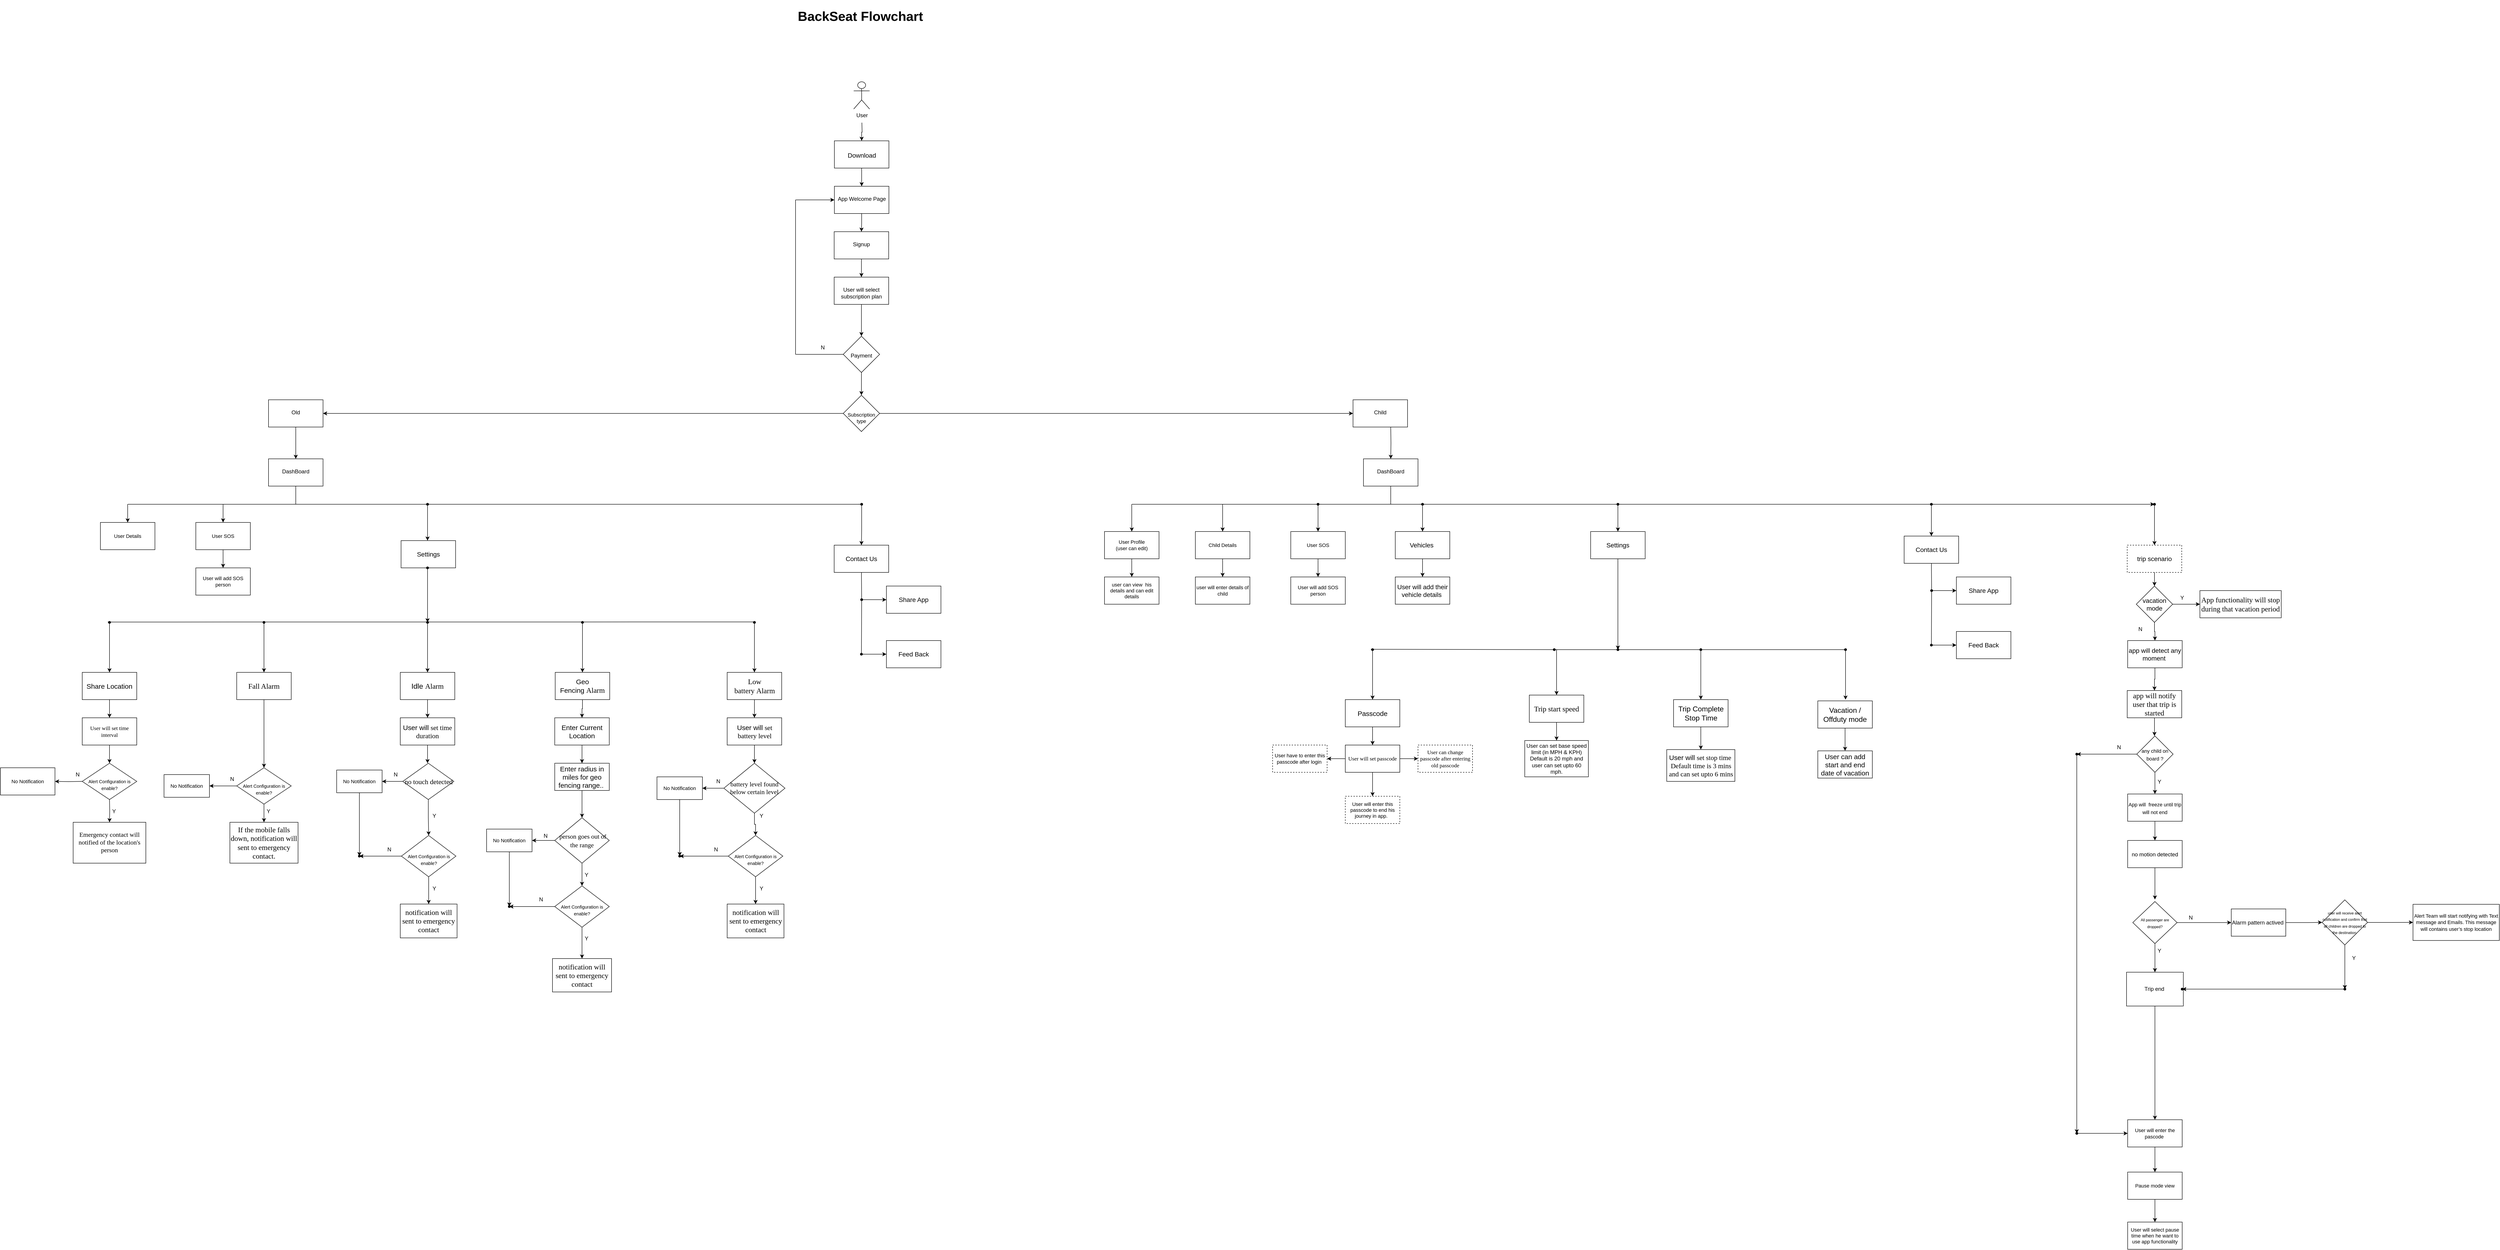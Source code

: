 <mxfile version="20.6.0" type="google"><diagram id="MKZag6Keee_uGFEMjFGe" name="Page-1"><mxGraphModel grid="1" page="1" gridSize="10" guides="1" tooltips="1" connect="1" arrows="1" fold="1" pageScale="1" pageWidth="850" pageHeight="1100" math="0" shadow="0"><root><object label="" id="0"><mxCell/></object><mxCell id="1" parent="0"/><mxCell id="Hw2wmwLVfd8LFLDTox8I-10" value="" style="edgeStyle=orthogonalEdgeStyle;rounded=0;orthogonalLoop=1;jettySize=auto;html=1;" edge="1" parent="1" target="Hw2wmwLVfd8LFLDTox8I-9"><mxGeometry relative="1" as="geometry"><mxPoint x="426" y="140" as="sourcePoint"/></mxGeometry></mxCell><mxCell id="Hw2wmwLVfd8LFLDTox8I-2" value="User" style="shape=umlActor;verticalLabelPosition=bottom;verticalAlign=top;html=1;outlineConnect=0;" vertex="1" parent="1"><mxGeometry x="408" y="50" width="35" height="60" as="geometry"/></mxCell><mxCell id="Hw2wmwLVfd8LFLDTox8I-12" value="" style="edgeStyle=orthogonalEdgeStyle;rounded=0;orthogonalLoop=1;jettySize=auto;html=1;fontSize=14;strokeWidth=1;endSize=6;startSize=7;" edge="1" parent="1" source="Hw2wmwLVfd8LFLDTox8I-9" target="Hw2wmwLVfd8LFLDTox8I-11"><mxGeometry relative="1" as="geometry"/></mxCell><object label="&lt;font style=&quot;font-size: 14px;&quot;&gt;&lt;br&gt;Download&lt;br&gt;&lt;/font&gt;" placeholders="1" id="Hw2wmwLVfd8LFLDTox8I-9"><mxCell style="whiteSpace=wrap;html=1;verticalAlign=top;" vertex="1" parent="1"><mxGeometry x="365.5" y="180" width="120" height="60" as="geometry"/></mxCell></object><mxCell id="Hw2wmwLVfd8LFLDTox8I-14" value="" style="edgeStyle=orthogonalEdgeStyle;rounded=0;orthogonalLoop=1;jettySize=auto;html=1;strokeWidth=1;fontSize=12;startSize=7;endSize=6;" edge="1" parent="1" source="Hw2wmwLVfd8LFLDTox8I-11" target="Hw2wmwLVfd8LFLDTox8I-13"><mxGeometry relative="1" as="geometry"/></mxCell><object label="&lt;font style=&quot;font-size: 12px;&quot;&gt;&lt;br&gt;&lt;font style=&quot;font-size: 12px;&quot;&gt;App Welcome Page&lt;/font&gt;&lt;br&gt;&lt;/font&gt;" placeholders="1" id="Hw2wmwLVfd8LFLDTox8I-11"><mxCell style="whiteSpace=wrap;html=1;verticalAlign=top;" vertex="1" parent="1"><mxGeometry x="365.5" y="280" width="120" height="60" as="geometry"/></mxCell></object><mxCell id="Hw2wmwLVfd8LFLDTox8I-18" value="" style="edgeStyle=orthogonalEdgeStyle;rounded=0;orthogonalLoop=1;jettySize=auto;html=1;strokeWidth=1;fontSize=12;startSize=7;endSize=6;" edge="1" parent="1" source="Hw2wmwLVfd8LFLDTox8I-13" target="Hw2wmwLVfd8LFLDTox8I-17"><mxGeometry relative="1" as="geometry"/></mxCell><object label="&lt;font style=&quot;font-size: 12px;&quot;&gt;&lt;br&gt;Signup&lt;br&gt;&lt;/font&gt;" placeholders="1" id="Hw2wmwLVfd8LFLDTox8I-13"><mxCell style="whiteSpace=wrap;html=1;verticalAlign=top;" vertex="1" parent="1"><mxGeometry x="365" y="380" width="120" height="60" as="geometry"/></mxCell></object><mxCell id="Hw2wmwLVfd8LFLDTox8I-22" value="" style="edgeStyle=orthogonalEdgeStyle;rounded=0;orthogonalLoop=1;jettySize=auto;html=1;strokeWidth=1;fontSize=12;startSize=7;endSize=6;" edge="1" parent="1" source="Hw2wmwLVfd8LFLDTox8I-17" target="Hw2wmwLVfd8LFLDTox8I-21"><mxGeometry relative="1" as="geometry"/></mxCell><mxCell id="Hw2wmwLVfd8LFLDTox8I-17" value="&lt;br&gt;User will select subscription plan" style="whiteSpace=wrap;html=1;verticalAlign=top;" vertex="1" parent="1"><mxGeometry x="365" y="480" width="120" height="60" as="geometry"/></mxCell><mxCell id="mJimNtLQeHz54hQMV5YA-5" value="" style="edgeStyle=orthogonalEdgeStyle;rounded=0;orthogonalLoop=1;jettySize=auto;html=1;" edge="1" parent="1" source="Hw2wmwLVfd8LFLDTox8I-21" target="mJimNtLQeHz54hQMV5YA-4"><mxGeometry relative="1" as="geometry"/></mxCell><mxCell id="Hw2wmwLVfd8LFLDTox8I-21" value="&lt;br&gt;&lt;br&gt;Payment" style="rhombus;whiteSpace=wrap;html=1;verticalAlign=top;" vertex="1" parent="1"><mxGeometry x="385" y="610" width="80" height="80" as="geometry"/></mxCell><mxCell id="Hw2wmwLVfd8LFLDTox8I-26" value="" style="endArrow=none;html=1;rounded=0;strokeWidth=1;fontSize=12;startSize=7;endSize=6;entryX=0;entryY=0.5;entryDx=0;entryDy=0;" edge="1" parent="1" target="Hw2wmwLVfd8LFLDTox8I-21"><mxGeometry width="50" height="50" relative="1" as="geometry"><mxPoint x="280" y="650" as="sourcePoint"/><mxPoint x="510" y="710" as="targetPoint"/></mxGeometry></mxCell><mxCell id="Hw2wmwLVfd8LFLDTox8I-27" value="" style="endArrow=classic;html=1;rounded=0;strokeWidth=1;fontSize=12;startSize=7;endSize=6;entryX=0;entryY=0.5;entryDx=0;entryDy=0;" edge="1" parent="1" target="Hw2wmwLVfd8LFLDTox8I-11"><mxGeometry width="50" height="50" relative="1" as="geometry"><mxPoint x="280" y="310" as="sourcePoint"/><mxPoint x="510" y="400" as="targetPoint"/></mxGeometry></mxCell><mxCell id="Hw2wmwLVfd8LFLDTox8I-28" value="" style="endArrow=none;html=1;rounded=0;strokeWidth=1;fontSize=12;startSize=7;endSize=6;" edge="1" parent="1"><mxGeometry width="50" height="50" relative="1" as="geometry"><mxPoint x="280" y="650" as="sourcePoint"/><mxPoint x="280" y="310" as="targetPoint"/></mxGeometry></mxCell><mxCell id="mJimNtLQeHz54hQMV5YA-1" value="N" style="text;html=1;strokeColor=none;fillColor=none;align=center;verticalAlign=middle;whiteSpace=wrap;rounded=0;" vertex="1" parent="1"><mxGeometry x="310" y="620" width="60" height="30" as="geometry"/></mxCell><mxCell id="mJimNtLQeHz54hQMV5YA-9" value="" style="edgeStyle=orthogonalEdgeStyle;rounded=0;orthogonalLoop=1;jettySize=auto;html=1;fontSize=11;" edge="1" parent="1" source="mJimNtLQeHz54hQMV5YA-4" target="mJimNtLQeHz54hQMV5YA-8"><mxGeometry relative="1" as="geometry"/></mxCell><mxCell id="mJimNtLQeHz54hQMV5YA-11" value="" style="edgeStyle=orthogonalEdgeStyle;rounded=0;orthogonalLoop=1;jettySize=auto;html=1;fontSize=11;" edge="1" parent="1" source="mJimNtLQeHz54hQMV5YA-4" target="mJimNtLQeHz54hQMV5YA-10"><mxGeometry relative="1" as="geometry"/></mxCell><mxCell id="mJimNtLQeHz54hQMV5YA-4" value="&lt;font style=&quot;font-size: 11px;&quot;&gt;&lt;br&gt;&lt;br&gt;Subscription&lt;br&gt;type&lt;/font&gt;" style="rhombus;whiteSpace=wrap;html=1;verticalAlign=top;" vertex="1" parent="1"><mxGeometry x="385" y="740" width="80" height="80" as="geometry"/></mxCell><mxCell id="mJimNtLQeHz54hQMV5YA-410" value="" style="edgeStyle=orthogonalEdgeStyle;rounded=0;orthogonalLoop=1;jettySize=auto;html=1;fontSize=14;" edge="1" parent="1" source="mJimNtLQeHz54hQMV5YA-8" target="mJimNtLQeHz54hQMV5YA-324"><mxGeometry relative="1" as="geometry"/></mxCell><mxCell id="mJimNtLQeHz54hQMV5YA-8" value="&lt;br&gt;Old" style="whiteSpace=wrap;html=1;verticalAlign=top;" vertex="1" parent="1"><mxGeometry x="-880" y="750" width="120" height="60" as="geometry"/></mxCell><mxCell id="mJimNtLQeHz54hQMV5YA-10" value="&lt;br&gt;Child" style="whiteSpace=wrap;html=1;verticalAlign=top;" vertex="1" parent="1"><mxGeometry x="1507" y="750" width="120" height="60" as="geometry"/></mxCell><mxCell id="mJimNtLQeHz54hQMV5YA-324" value="&lt;br&gt;DashBoard" style="whiteSpace=wrap;html=1;verticalAlign=top;" vertex="1" parent="1"><mxGeometry x="-880" y="880" width="120" height="60" as="geometry"/></mxCell><mxCell id="mJimNtLQeHz54hQMV5YA-325" value="" style="endArrow=none;html=1;rounded=0;fontSize=11;entryX=0.5;entryY=1;entryDx=0;entryDy=0;" edge="1" parent="1" target="mJimNtLQeHz54hQMV5YA-324"><mxGeometry width="50" height="50" relative="1" as="geometry"><mxPoint x="-820" y="980" as="sourcePoint"/><mxPoint x="-600" y="980" as="targetPoint"/></mxGeometry></mxCell><mxCell id="mJimNtLQeHz54hQMV5YA-326" value="" style="endArrow=none;html=1;rounded=0;fontSize=11;entryX=0.515;entryY=0.639;entryDx=0;entryDy=0;entryPerimeter=0;" edge="1" parent="1" target="mJimNtLQeHz54hQMV5YA-535"><mxGeometry width="50" height="50" relative="1" as="geometry"><mxPoint x="-1190.0" y="980" as="sourcePoint"/><mxPoint x="412.462" y="980" as="targetPoint"/></mxGeometry></mxCell><mxCell id="mJimNtLQeHz54hQMV5YA-327" value="" style="endArrow=classic;html=1;rounded=0;fontSize=11;" edge="1" parent="1" target="mJimNtLQeHz54hQMV5YA-328"><mxGeometry width="50" height="50" relative="1" as="geometry"><mxPoint x="-1190.0" y="980" as="sourcePoint"/><mxPoint x="-1190" y="1030" as="targetPoint"/></mxGeometry></mxCell><mxCell id="mJimNtLQeHz54hQMV5YA-328" value="User Details" style="rounded=0;whiteSpace=wrap;html=1;fontSize=11;" vertex="1" parent="1"><mxGeometry x="-1250" y="1020" width="120" height="60" as="geometry"/></mxCell><mxCell id="mJimNtLQeHz54hQMV5YA-329" value="" style="endArrow=classic;html=1;rounded=0;fontSize=11;" edge="1" parent="1"><mxGeometry width="50" height="50" relative="1" as="geometry"><mxPoint x="-980" y="980" as="sourcePoint"/><mxPoint x="-980" y="1020" as="targetPoint"/></mxGeometry></mxCell><mxCell id="mJimNtLQeHz54hQMV5YA-330" value="" style="edgeStyle=orthogonalEdgeStyle;rounded=0;orthogonalLoop=1;jettySize=auto;html=1;fontSize=11;" edge="1" parent="1" source="mJimNtLQeHz54hQMV5YA-331" target="mJimNtLQeHz54hQMV5YA-332"><mxGeometry relative="1" as="geometry"/></mxCell><mxCell id="mJimNtLQeHz54hQMV5YA-331" value="User SOS" style="rounded=0;whiteSpace=wrap;html=1;fontSize=11;" vertex="1" parent="1"><mxGeometry x="-1040" y="1020" width="120" height="60" as="geometry"/></mxCell><mxCell id="mJimNtLQeHz54hQMV5YA-332" value="User will add SOS person" style="rounded=0;whiteSpace=wrap;html=1;fontSize=11;" vertex="1" parent="1"><mxGeometry x="-1040" y="1120" width="120" height="60" as="geometry"/></mxCell><mxCell id="mJimNtLQeHz54hQMV5YA-435" value="" style="endArrow=none;html=1;rounded=0;fontSize=11;" edge="1" parent="1"><mxGeometry width="50" height="50" relative="1" as="geometry"><mxPoint x="-1233.69" y="1239.23" as="sourcePoint"/><mxPoint x="190" y="1239" as="targetPoint"/></mxGeometry></mxCell><mxCell id="mJimNtLQeHz54hQMV5YA-436" value="" style="edgeStyle=orthogonalEdgeStyle;rounded=0;orthogonalLoop=1;jettySize=auto;html=1;fontSize=11;" edge="1" parent="1" source="mJimNtLQeHz54hQMV5YA-437" target="mJimNtLQeHz54hQMV5YA-439"><mxGeometry relative="1" as="geometry"/></mxCell><mxCell id="mJimNtLQeHz54hQMV5YA-437" value="&lt;font style=&quot;font-size: 15px;&quot;&gt;Share Location&lt;/font&gt;" style="rounded=0;whiteSpace=wrap;html=1;fontSize=11;" vertex="1" parent="1"><mxGeometry x="-1290" y="1350" width="120" height="60" as="geometry"/></mxCell><mxCell id="mJimNtLQeHz54hQMV5YA-438" value="" style="edgeStyle=orthogonalEdgeStyle;rounded=0;orthogonalLoop=1;jettySize=auto;html=1;fontSize=12;" edge="1" parent="1" source="mJimNtLQeHz54hQMV5YA-439"><mxGeometry relative="1" as="geometry"><mxPoint x="-1230" y="1550" as="targetPoint"/></mxGeometry></mxCell><mxCell id="mJimNtLQeHz54hQMV5YA-439" value="&lt;span id=&quot;docs-internal-guid-9f8504c7-7fff-c152-7e52-94ffcb6f1333&quot;&gt;&lt;span style=&quot;font-family: &amp;quot;Times New Roman&amp;quot;; background-color: transparent; font-variant-numeric: normal; font-variant-east-asian: normal; vertical-align: baseline;&quot;&gt;&lt;font style=&quot;font-size: 12px;&quot;&gt;User will set time interval&lt;/font&gt;&lt;/span&gt;&lt;/span&gt;" style="whiteSpace=wrap;html=1;fontSize=11;rounded=0;" vertex="1" parent="1"><mxGeometry x="-1290" y="1450" width="120" height="60" as="geometry"/></mxCell><mxCell id="mJimNtLQeHz54hQMV5YA-440" value="" style="edgeStyle=orthogonalEdgeStyle;rounded=0;orthogonalLoop=1;jettySize=auto;html=1;fontSize=10;" edge="1" parent="1" target="mJimNtLQeHz54hQMV5YA-441"><mxGeometry relative="1" as="geometry"><mxPoint x="-1230" y="1630" as="sourcePoint"/></mxGeometry></mxCell><mxCell id="mJimNtLQeHz54hQMV5YA-441" value="&lt;span id=&quot;docs-internal-guid-28a68286-7fff-a7ee-f8e6-10c367b734e8&quot;&gt;&lt;span style=&quot;font-family: &amp;quot;Times New Roman&amp;quot;; background-color: transparent; font-variant-numeric: normal; font-variant-east-asian: normal; vertical-align: baseline;&quot;&gt;&lt;font style=&quot;font-size: 14px;&quot;&gt;Emergency contact will notified of the location's person&lt;/font&gt;&lt;/span&gt;&lt;/span&gt;" style="whiteSpace=wrap;html=1;fontSize=11;rounded=0;" vertex="1" parent="1"><mxGeometry x="-1310" y="1680" width="160" height="90" as="geometry"/></mxCell><mxCell id="mJimNtLQeHz54hQMV5YA-442" value="&lt;font style=&quot;font-size: 12px;&quot;&gt;Y&lt;/font&gt;" style="text;html=1;strokeColor=none;fillColor=none;align=center;verticalAlign=middle;whiteSpace=wrap;rounded=0;fontSize=14;" vertex="1" parent="1"><mxGeometry x="-1250" y="1640" width="60" height="30" as="geometry"/></mxCell><mxCell id="mJimNtLQeHz54hQMV5YA-443" value="N" style="text;html=1;strokeColor=none;fillColor=none;align=center;verticalAlign=middle;whiteSpace=wrap;rounded=0;fontSize=12;" vertex="1" parent="1"><mxGeometry x="-1330" y="1560" width="60" height="30" as="geometry"/></mxCell><mxCell id="mJimNtLQeHz54hQMV5YA-444" value="&lt;br&gt;&lt;span style=&quot;font-size: 10px;&quot;&gt;Alert Configuration is enable?&lt;/span&gt;&lt;span style=&quot;font-size: 10px;&quot;&gt;&lt;br&gt;&lt;/span&gt;" style="rhombus;whiteSpace=wrap;html=1;rounded=0;" vertex="1" parent="1"><mxGeometry x="-1290" y="1550" width="120" height="80" as="geometry"/></mxCell><mxCell id="mJimNtLQeHz54hQMV5YA-445" value="" style="edgeStyle=orthogonalEdgeStyle;rounded=0;orthogonalLoop=1;jettySize=auto;html=1;fontSize=12;" edge="1" parent="1" source="mJimNtLQeHz54hQMV5YA-446" target="mJimNtLQeHz54hQMV5YA-449"><mxGeometry relative="1" as="geometry"/></mxCell><mxCell id="mJimNtLQeHz54hQMV5YA-446" value="&lt;span id=&quot;docs-internal-guid-83b514db-7fff-2aa5-c063-f77c79f757d8&quot;&gt;&lt;span style=&quot;font-size: 12pt; font-family: &amp;quot;Times New Roman&amp;quot;; background-color: transparent; font-variant-numeric: normal; font-variant-east-asian: normal; vertical-align: baseline;&quot;&gt;Fall Alarm&lt;/span&gt;&lt;/span&gt;" style="rounded=0;whiteSpace=wrap;html=1;fontSize=12;" vertex="1" parent="1"><mxGeometry x="-950" y="1350" width="120" height="60" as="geometry"/></mxCell><mxCell id="mJimNtLQeHz54hQMV5YA-447" value="" style="edgeStyle=orthogonalEdgeStyle;rounded=0;orthogonalLoop=1;jettySize=auto;html=1;fontSize=12;" edge="1" parent="1" source="mJimNtLQeHz54hQMV5YA-449" target="mJimNtLQeHz54hQMV5YA-450"><mxGeometry relative="1" as="geometry"/></mxCell><mxCell id="mJimNtLQeHz54hQMV5YA-448" value="" style="edgeStyle=orthogonalEdgeStyle;rounded=0;orthogonalLoop=1;jettySize=auto;html=1;fontSize=12;" edge="1" parent="1" source="mJimNtLQeHz54hQMV5YA-449" target="mJimNtLQeHz54hQMV5YA-451"><mxGeometry relative="1" as="geometry"/></mxCell><mxCell id="mJimNtLQeHz54hQMV5YA-449" value="&lt;br&gt;&lt;span style=&quot;font-size: 10px;&quot;&gt;Alert Configuration is enable?&lt;/span&gt;&lt;span style=&quot;font-size: 10px;&quot;&gt;&lt;br&gt;&lt;/span&gt;" style="rhombus;whiteSpace=wrap;html=1;rounded=0;" vertex="1" parent="1"><mxGeometry x="-950" y="1560" width="120" height="80" as="geometry"/></mxCell><mxCell id="mJimNtLQeHz54hQMV5YA-450" value="&lt;span id=&quot;docs-internal-guid-f0e4052b-7fff-813f-545b-d58eb76a5030&quot;&gt;&lt;span style=&quot;font-size: 12pt; font-family: &amp;quot;Times New Roman&amp;quot;; background-color: transparent; font-variant-numeric: normal; font-variant-east-asian: normal; vertical-align: baseline;&quot;&gt;If the mobile falls down, notification will sent to emergency contact.&lt;/span&gt;&lt;/span&gt;" style="whiteSpace=wrap;html=1;rounded=0;" vertex="1" parent="1"><mxGeometry x="-965" y="1680" width="150" height="90" as="geometry"/></mxCell><mxCell id="mJimNtLQeHz54hQMV5YA-451" value="&lt;span style=&quot;font-size: 11px;&quot;&gt;No Notification&lt;/span&gt;" style="whiteSpace=wrap;html=1;rounded=0;" vertex="1" parent="1"><mxGeometry x="-1110" y="1575" width="100" height="50" as="geometry"/></mxCell><mxCell id="mJimNtLQeHz54hQMV5YA-452" value="N" style="text;html=1;strokeColor=none;fillColor=none;align=center;verticalAlign=middle;whiteSpace=wrap;rounded=0;fontSize=12;" vertex="1" parent="1"><mxGeometry x="-990" y="1570" width="60" height="30" as="geometry"/></mxCell><mxCell id="mJimNtLQeHz54hQMV5YA-453" value="&lt;font style=&quot;font-size: 12px;&quot;&gt;Y&lt;/font&gt;" style="text;html=1;strokeColor=none;fillColor=none;align=center;verticalAlign=middle;whiteSpace=wrap;rounded=0;fontSize=14;" vertex="1" parent="1"><mxGeometry x="-910" y="1640" width="60" height="30" as="geometry"/></mxCell><mxCell id="mJimNtLQeHz54hQMV5YA-454" value="" style="edgeStyle=orthogonalEdgeStyle;rounded=0;orthogonalLoop=1;jettySize=auto;html=1;fontSize=15;" edge="1" parent="1" source="mJimNtLQeHz54hQMV5YA-455" target="mJimNtLQeHz54hQMV5YA-473"><mxGeometry relative="1" as="geometry"/></mxCell><mxCell id="mJimNtLQeHz54hQMV5YA-455" value="Geo Fencing&amp;nbsp;&lt;span style=&quot;font-family: &amp;quot;Times New Roman&amp;quot;; font-size: 16px;&quot;&gt;Alarm&lt;/span&gt;" style="rounded=0;whiteSpace=wrap;html=1;fontSize=15;" vertex="1" parent="1"><mxGeometry x="-249" y="1350" width="120" height="60" as="geometry"/></mxCell><mxCell id="mJimNtLQeHz54hQMV5YA-456" value="" style="edgeStyle=orthogonalEdgeStyle;rounded=0;orthogonalLoop=1;jettySize=auto;html=1;fontSize=15;" edge="1" parent="1" source="mJimNtLQeHz54hQMV5YA-457" target="mJimNtLQeHz54hQMV5YA-459"><mxGeometry relative="1" as="geometry"/></mxCell><mxCell id="mJimNtLQeHz54hQMV5YA-457" value="&lt;font style=&quot;font-size: 16px;&quot;&gt;Idle&amp;nbsp;&lt;/font&gt;&lt;span style=&quot;font-family: &amp;quot;Times New Roman&amp;quot;; font-size: 16px;&quot;&gt;Alarm&lt;/span&gt;" style="rounded=0;whiteSpace=wrap;html=1;fontSize=12;" vertex="1" parent="1"><mxGeometry x="-590" y="1350" width="120" height="60" as="geometry"/></mxCell><mxCell id="mJimNtLQeHz54hQMV5YA-458" value="" style="edgeStyle=orthogonalEdgeStyle;rounded=0;orthogonalLoop=1;jettySize=auto;html=1;fontSize=15;" edge="1" parent="1" source="mJimNtLQeHz54hQMV5YA-459"><mxGeometry relative="1" as="geometry"><mxPoint x="-530" y="1550" as="targetPoint"/></mxGeometry></mxCell><mxCell id="mJimNtLQeHz54hQMV5YA-459" value="&lt;font style=&quot;font-size: 15px;&quot;&gt;User will&amp;nbsp;&lt;span id=&quot;docs-internal-guid-8bb1ad3c-7fff-a659-2e69-1f9db3a5d2fd&quot;&gt;&lt;span style=&quot;font-family: &amp;quot;Times New Roman&amp;quot;; background-color: transparent; font-variant-numeric: normal; font-variant-east-asian: normal; vertical-align: baseline;&quot;&gt;set time duration &lt;/span&gt;&lt;/span&gt;&lt;/font&gt;" style="rounded=0;whiteSpace=wrap;html=1;fontSize=12;" vertex="1" parent="1"><mxGeometry x="-590" y="1450" width="120" height="60" as="geometry"/></mxCell><mxCell id="mJimNtLQeHz54hQMV5YA-460" value="" style="edgeStyle=orthogonalEdgeStyle;rounded=0;orthogonalLoop=1;jettySize=auto;html=1;fontSize=15;" edge="1" parent="1" source="mJimNtLQeHz54hQMV5YA-462" target="mJimNtLQeHz54hQMV5YA-465"><mxGeometry relative="1" as="geometry"/></mxCell><mxCell id="mJimNtLQeHz54hQMV5YA-461" value="" style="edgeStyle=orthogonalEdgeStyle;rounded=0;orthogonalLoop=1;jettySize=auto;html=1;fontSize=15;" edge="1" parent="1" source="mJimNtLQeHz54hQMV5YA-462"><mxGeometry relative="1" as="geometry"><mxPoint x="-630" y="1590.077" as="targetPoint"/></mxGeometry></mxCell><mxCell id="mJimNtLQeHz54hQMV5YA-462" value="&lt;span style=&quot;font-family: &amp;quot;Times New Roman&amp;quot;; font-size: 15px;&quot;&gt;no touch detected&lt;/span&gt;&lt;span style=&quot;font-size: 10px;&quot;&gt;&lt;br&gt;&lt;/span&gt;" style="rhombus;whiteSpace=wrap;html=1;rounded=0;" vertex="1" parent="1"><mxGeometry x="-584.5" y="1550" width="112.5" height="80" as="geometry"/></mxCell><mxCell id="mJimNtLQeHz54hQMV5YA-463" value="" style="edgeStyle=orthogonalEdgeStyle;rounded=0;orthogonalLoop=1;jettySize=auto;html=1;fontSize=15;" edge="1" parent="1" source="mJimNtLQeHz54hQMV5YA-465" target="mJimNtLQeHz54hQMV5YA-466"><mxGeometry relative="1" as="geometry"/></mxCell><mxCell id="mJimNtLQeHz54hQMV5YA-464" value="" style="edgeStyle=orthogonalEdgeStyle;rounded=0;orthogonalLoop=1;jettySize=auto;html=1;fontSize=13;" edge="1" parent="1" source="mJimNtLQeHz54hQMV5YA-465" target="mJimNtLQeHz54hQMV5YA-488"><mxGeometry relative="1" as="geometry"/></mxCell><mxCell id="mJimNtLQeHz54hQMV5YA-465" value="&lt;br&gt;&lt;span style=&quot;font-size: 10px;&quot;&gt;Alert Configuration is enable?&lt;/span&gt;&lt;span style=&quot;font-size: 10px;&quot;&gt;&lt;br&gt;&lt;/span&gt;" style="rhombus;whiteSpace=wrap;html=1;rounded=0;" vertex="1" parent="1"><mxGeometry x="-587.5" y="1709" width="120" height="91" as="geometry"/></mxCell><mxCell id="mJimNtLQeHz54hQMV5YA-466" value="&lt;span style=&quot;font-family: &amp;quot;Times New Roman&amp;quot;; font-size: 16px;&quot;&gt;notification will sent to emergency contact&lt;/span&gt;" style="whiteSpace=wrap;html=1;rounded=0;" vertex="1" parent="1"><mxGeometry x="-590" y="1860" width="125" height="74.5" as="geometry"/></mxCell><mxCell id="mJimNtLQeHz54hQMV5YA-467" value="" style="edgeStyle=orthogonalEdgeStyle;rounded=0;orthogonalLoop=1;jettySize=auto;html=1;fontSize=13;" edge="1" parent="1" source="mJimNtLQeHz54hQMV5YA-468" target="mJimNtLQeHz54hQMV5YA-488"><mxGeometry relative="1" as="geometry"/></mxCell><mxCell id="mJimNtLQeHz54hQMV5YA-468" value="&lt;span style=&quot;font-size: 11px;&quot;&gt;No Notification&lt;/span&gt;" style="whiteSpace=wrap;html=1;rounded=0;" vertex="1" parent="1"><mxGeometry x="-730" y="1565" width="100" height="50" as="geometry"/></mxCell><mxCell id="mJimNtLQeHz54hQMV5YA-469" value="N" style="text;html=1;strokeColor=none;fillColor=none;align=center;verticalAlign=middle;whiteSpace=wrap;rounded=0;fontSize=12;" vertex="1" parent="1"><mxGeometry x="-630" y="1560" width="60" height="30" as="geometry"/></mxCell><mxCell id="mJimNtLQeHz54hQMV5YA-470" value="&lt;font style=&quot;font-size: 12px;&quot;&gt;Y&lt;/font&gt;" style="text;html=1;strokeColor=none;fillColor=none;align=center;verticalAlign=middle;whiteSpace=wrap;rounded=0;fontSize=14;" vertex="1" parent="1"><mxGeometry x="-545" y="1650" width="60" height="30" as="geometry"/></mxCell><mxCell id="mJimNtLQeHz54hQMV5YA-471" value="&lt;font style=&quot;font-size: 12px;&quot;&gt;Y&lt;/font&gt;" style="text;html=1;strokeColor=none;fillColor=none;align=center;verticalAlign=middle;whiteSpace=wrap;rounded=0;fontSize=14;" vertex="1" parent="1"><mxGeometry x="-545" y="1810" width="60" height="30" as="geometry"/></mxCell><mxCell id="mJimNtLQeHz54hQMV5YA-472" value="" style="edgeStyle=orthogonalEdgeStyle;rounded=0;orthogonalLoop=1;jettySize=auto;html=1;fontSize=15;" edge="1" parent="1" source="mJimNtLQeHz54hQMV5YA-473" target="mJimNtLQeHz54hQMV5YA-475"><mxGeometry relative="1" as="geometry"/></mxCell><mxCell id="mJimNtLQeHz54hQMV5YA-473" value="Enter Current Location" style="whiteSpace=wrap;html=1;fontSize=15;rounded=0;" vertex="1" parent="1"><mxGeometry x="-250" y="1450" width="120" height="60" as="geometry"/></mxCell><mxCell id="mJimNtLQeHz54hQMV5YA-474" value="" style="edgeStyle=orthogonalEdgeStyle;rounded=0;orthogonalLoop=1;jettySize=auto;html=1;fontSize=15;" edge="1" parent="1" source="mJimNtLQeHz54hQMV5YA-475" target="mJimNtLQeHz54hQMV5YA-478"><mxGeometry relative="1" as="geometry"/></mxCell><mxCell id="mJimNtLQeHz54hQMV5YA-475" value="Enter radius in miles for geo fencing range..&amp;nbsp;" style="whiteSpace=wrap;html=1;fontSize=15;rounded=0;" vertex="1" parent="1"><mxGeometry x="-250" y="1550" width="120" height="60" as="geometry"/></mxCell><mxCell id="mJimNtLQeHz54hQMV5YA-476" value="" style="edgeStyle=orthogonalEdgeStyle;rounded=0;orthogonalLoop=1;jettySize=auto;html=1;fontSize=13;" edge="1" parent="1" source="mJimNtLQeHz54hQMV5YA-478" target="mJimNtLQeHz54hQMV5YA-481"><mxGeometry relative="1" as="geometry"/></mxCell><mxCell id="mJimNtLQeHz54hQMV5YA-477" value="" style="edgeStyle=orthogonalEdgeStyle;rounded=0;orthogonalLoop=1;jettySize=auto;html=1;fontSize=13;" edge="1" parent="1" source="mJimNtLQeHz54hQMV5YA-478" target="mJimNtLQeHz54hQMV5YA-483"><mxGeometry relative="1" as="geometry"/></mxCell><mxCell id="mJimNtLQeHz54hQMV5YA-478" value="&lt;span id=&quot;docs-internal-guid-a491f454-7fff-9678-22da-a5cbea71cc7e&quot;&gt;&lt;span style=&quot;font-family: &amp;quot;Times New Roman&amp;quot;; background-color: transparent; font-variant-numeric: normal; font-variant-east-asian: normal; vertical-align: baseline;&quot;&gt;&lt;font style=&quot;font-size: 14px;&quot;&gt;&amp;nbsp;person goes out of the range&lt;/font&gt;&lt;/span&gt;&lt;/span&gt;" style="rhombus;whiteSpace=wrap;html=1;fontSize=15;rounded=0;" vertex="1" parent="1"><mxGeometry x="-250" y="1670" width="120" height="100" as="geometry"/></mxCell><mxCell id="mJimNtLQeHz54hQMV5YA-479" value="" style="edgeStyle=orthogonalEdgeStyle;rounded=0;orthogonalLoop=1;jettySize=auto;html=1;fontSize=13;" edge="1" parent="1" source="mJimNtLQeHz54hQMV5YA-481" target="mJimNtLQeHz54hQMV5YA-486"><mxGeometry relative="1" as="geometry"/></mxCell><mxCell id="mJimNtLQeHz54hQMV5YA-480" value="" style="edgeStyle=orthogonalEdgeStyle;rounded=0;orthogonalLoop=1;jettySize=auto;html=1;fontSize=13;" edge="1" parent="1" source="mJimNtLQeHz54hQMV5YA-481" target="mJimNtLQeHz54hQMV5YA-487"><mxGeometry relative="1" as="geometry"/></mxCell><mxCell id="mJimNtLQeHz54hQMV5YA-481" value="&lt;br&gt;&lt;span style=&quot;font-size: 10px;&quot;&gt;Alert Configuration is enable?&lt;/span&gt;&lt;span style=&quot;font-size: 10px;&quot;&gt;&lt;br&gt;&lt;/span&gt;" style="rhombus;whiteSpace=wrap;html=1;rounded=0;" vertex="1" parent="1"><mxGeometry x="-250" y="1820" width="120" height="91" as="geometry"/></mxCell><mxCell id="mJimNtLQeHz54hQMV5YA-482" value="" style="edgeStyle=orthogonalEdgeStyle;rounded=0;orthogonalLoop=1;jettySize=auto;html=1;fontSize=13;" edge="1" parent="1" source="mJimNtLQeHz54hQMV5YA-483" target="mJimNtLQeHz54hQMV5YA-487"><mxGeometry relative="1" as="geometry"/></mxCell><mxCell id="mJimNtLQeHz54hQMV5YA-483" value="&lt;span style=&quot;font-size: 11px;&quot;&gt;No Notification&lt;/span&gt;" style="whiteSpace=wrap;html=1;rounded=0;" vertex="1" parent="1"><mxGeometry x="-400" y="1695" width="100" height="50" as="geometry"/></mxCell><mxCell id="mJimNtLQeHz54hQMV5YA-484" value="N" style="text;html=1;strokeColor=none;fillColor=none;align=center;verticalAlign=middle;whiteSpace=wrap;rounded=0;fontSize=12;" vertex="1" parent="1"><mxGeometry x="-300" y="1695" width="60" height="30" as="geometry"/></mxCell><mxCell id="mJimNtLQeHz54hQMV5YA-485" value="&lt;font style=&quot;font-size: 12px;&quot;&gt;Y&lt;/font&gt;" style="text;html=1;strokeColor=none;fillColor=none;align=center;verticalAlign=middle;whiteSpace=wrap;rounded=0;fontSize=14;" vertex="1" parent="1"><mxGeometry x="-210" y="1780" width="60" height="30" as="geometry"/></mxCell><mxCell id="mJimNtLQeHz54hQMV5YA-486" value="&lt;span style=&quot;font-family: &amp;quot;Times New Roman&amp;quot;; font-size: 16px;&quot;&gt;notification will sent to emergency contact&lt;/span&gt;" style="whiteSpace=wrap;html=1;rounded=0;" vertex="1" parent="1"><mxGeometry x="-255" y="1980" width="130" height="73.5" as="geometry"/></mxCell><mxCell id="mJimNtLQeHz54hQMV5YA-487" value="" style="shape=waypoint;sketch=0;size=6;pointerEvents=1;points=[];fillColor=default;resizable=0;rotatable=0;perimeter=centerPerimeter;snapToPoint=1;rounded=0;" vertex="1" parent="1"><mxGeometry x="-370" y="1845.5" width="40" height="40" as="geometry"/></mxCell><mxCell id="mJimNtLQeHz54hQMV5YA-488" value="" style="shape=waypoint;sketch=0;size=6;pointerEvents=1;points=[];fillColor=default;resizable=0;rotatable=0;perimeter=centerPerimeter;snapToPoint=1;rounded=0;" vertex="1" parent="1"><mxGeometry x="-700" y="1734.5" width="40" height="40" as="geometry"/></mxCell><mxCell id="mJimNtLQeHz54hQMV5YA-489" value="N" style="text;html=1;strokeColor=none;fillColor=none;align=center;verticalAlign=middle;whiteSpace=wrap;rounded=0;fontSize=12;" vertex="1" parent="1"><mxGeometry x="-644.5" y="1725" width="60" height="30" as="geometry"/></mxCell><mxCell id="mJimNtLQeHz54hQMV5YA-490" value="N" style="text;html=1;strokeColor=none;fillColor=none;align=center;verticalAlign=middle;whiteSpace=wrap;rounded=0;fontSize=12;" vertex="1" parent="1"><mxGeometry x="-310" y="1835" width="60" height="30" as="geometry"/></mxCell><mxCell id="mJimNtLQeHz54hQMV5YA-491" value="&lt;font style=&quot;font-size: 12px;&quot;&gt;Y&lt;/font&gt;" style="text;html=1;strokeColor=none;fillColor=none;align=center;verticalAlign=middle;whiteSpace=wrap;rounded=0;fontSize=14;" vertex="1" parent="1"><mxGeometry x="-210" y="1920" width="60" height="30" as="geometry"/></mxCell><mxCell id="mJimNtLQeHz54hQMV5YA-492" value="" style="edgeStyle=orthogonalEdgeStyle;rounded=0;orthogonalLoop=1;jettySize=auto;html=1;fontSize=15;" edge="1" parent="1" source="mJimNtLQeHz54hQMV5YA-493" target="mJimNtLQeHz54hQMV5YA-495"><mxGeometry relative="1" as="geometry"/></mxCell><mxCell id="mJimNtLQeHz54hQMV5YA-493" value="&lt;span id=&quot;docs-internal-guid-0c31996f-7fff-3675-038f-a46cb506a917&quot;&gt;&lt;span style=&quot;font-size: 12pt; font-family: &amp;quot;Times New Roman&amp;quot;; background-color: transparent; font-variant-numeric: normal; font-variant-east-asian: normal; vertical-align: baseline;&quot;&gt;Low battery&amp;nbsp;&lt;/span&gt;&lt;/span&gt;&lt;span style=&quot;font-family: &amp;quot;Times New Roman&amp;quot;; font-size: 16px;&quot;&gt;Alarm&lt;/span&gt;" style="rounded=0;whiteSpace=wrap;html=1;fontSize=12;" vertex="1" parent="1"><mxGeometry x="129.5" y="1350" width="120" height="60" as="geometry"/></mxCell><mxCell id="mJimNtLQeHz54hQMV5YA-494" value="" style="edgeStyle=orthogonalEdgeStyle;rounded=0;orthogonalLoop=1;jettySize=auto;html=1;fontSize=15;" edge="1" parent="1" source="mJimNtLQeHz54hQMV5YA-495"><mxGeometry relative="1" as="geometry"><mxPoint x="189.5" y="1550" as="targetPoint"/></mxGeometry></mxCell><mxCell id="mJimNtLQeHz54hQMV5YA-495" value="&lt;font style=&quot;font-size: 15px;&quot;&gt;User will&amp;nbsp;&lt;span id=&quot;docs-internal-guid-8bb1ad3c-7fff-a659-2e69-1f9db3a5d2fd&quot;&gt;&lt;span style=&quot;font-family: &amp;quot;Times New Roman&amp;quot;; background-color: transparent; font-variant-numeric: normal; font-variant-east-asian: normal; vertical-align: baseline;&quot;&gt;set battery level&lt;/span&gt;&lt;/span&gt;&lt;/font&gt;" style="rounded=0;whiteSpace=wrap;html=1;fontSize=12;" vertex="1" parent="1"><mxGeometry x="129.5" y="1450" width="120" height="60" as="geometry"/></mxCell><mxCell id="mJimNtLQeHz54hQMV5YA-496" value="" style="edgeStyle=orthogonalEdgeStyle;rounded=0;orthogonalLoop=1;jettySize=auto;html=1;fontSize=15;" edge="1" parent="1" source="mJimNtLQeHz54hQMV5YA-498" target="mJimNtLQeHz54hQMV5YA-501"><mxGeometry relative="1" as="geometry"/></mxCell><mxCell id="mJimNtLQeHz54hQMV5YA-497" value="" style="edgeStyle=orthogonalEdgeStyle;rounded=0;orthogonalLoop=1;jettySize=auto;html=1;fontSize=14;" edge="1" parent="1" source="mJimNtLQeHz54hQMV5YA-498" target="mJimNtLQeHz54hQMV5YA-504"><mxGeometry relative="1" as="geometry"/></mxCell><mxCell id="mJimNtLQeHz54hQMV5YA-498" value="&lt;span id=&quot;docs-internal-guid-6889f2f2-7fff-8a5e-0ea5-5ad240416002&quot;&gt;&lt;span style=&quot;font-family: &amp;quot;Times New Roman&amp;quot;; background-color: transparent; font-variant-numeric: normal; font-variant-east-asian: normal; vertical-align: baseline;&quot;&gt;&lt;font style=&quot;font-size: 14px;&quot;&gt;battery level found below certain level&lt;/font&gt;&lt;/span&gt;&lt;/span&gt;&lt;span style=&quot;font-size: 10px;&quot;&gt;&lt;br&gt;&lt;/span&gt;" style="rhombus;whiteSpace=wrap;html=1;rounded=0;" vertex="1" parent="1"><mxGeometry x="122.25" y="1550" width="134.5" height="110" as="geometry"/></mxCell><mxCell id="mJimNtLQeHz54hQMV5YA-499" value="" style="edgeStyle=orthogonalEdgeStyle;rounded=0;orthogonalLoop=1;jettySize=auto;html=1;fontSize=15;" edge="1" parent="1" source="mJimNtLQeHz54hQMV5YA-501" target="mJimNtLQeHz54hQMV5YA-502"><mxGeometry relative="1" as="geometry"/></mxCell><mxCell id="mJimNtLQeHz54hQMV5YA-500" value="" style="edgeStyle=orthogonalEdgeStyle;rounded=0;orthogonalLoop=1;jettySize=auto;html=1;fontSize=13;" edge="1" parent="1" source="mJimNtLQeHz54hQMV5YA-501" target="mJimNtLQeHz54hQMV5YA-508"><mxGeometry relative="1" as="geometry"/></mxCell><mxCell id="mJimNtLQeHz54hQMV5YA-501" value="&lt;br&gt;&lt;span style=&quot;font-size: 10px;&quot;&gt;Alert Configuration is enable?&lt;/span&gt;&lt;span style=&quot;font-size: 10px;&quot;&gt;&lt;br&gt;&lt;/span&gt;" style="rhombus;whiteSpace=wrap;html=1;rounded=0;" vertex="1" parent="1"><mxGeometry x="132" y="1709" width="120" height="91" as="geometry"/></mxCell><mxCell id="mJimNtLQeHz54hQMV5YA-502" value="&lt;span style=&quot;font-family: &amp;quot;Times New Roman&amp;quot;; font-size: 16px;&quot;&gt;notification will sent to emergency contact&lt;/span&gt;" style="whiteSpace=wrap;html=1;rounded=0;" vertex="1" parent="1"><mxGeometry x="129.5" y="1860" width="125" height="74.5" as="geometry"/></mxCell><mxCell id="mJimNtLQeHz54hQMV5YA-503" value="" style="edgeStyle=orthogonalEdgeStyle;rounded=0;orthogonalLoop=1;jettySize=auto;html=1;fontSize=13;" edge="1" parent="1" source="mJimNtLQeHz54hQMV5YA-504" target="mJimNtLQeHz54hQMV5YA-508"><mxGeometry relative="1" as="geometry"/></mxCell><mxCell id="mJimNtLQeHz54hQMV5YA-504" value="&lt;span style=&quot;font-size: 11px;&quot;&gt;No Notification&lt;/span&gt;" style="whiteSpace=wrap;html=1;rounded=0;" vertex="1" parent="1"><mxGeometry x="-25" y="1580" width="100" height="50" as="geometry"/></mxCell><mxCell id="mJimNtLQeHz54hQMV5YA-505" value="N" style="text;html=1;strokeColor=none;fillColor=none;align=center;verticalAlign=middle;whiteSpace=wrap;rounded=0;fontSize=12;" vertex="1" parent="1"><mxGeometry x="79.5" y="1575" width="60" height="30" as="geometry"/></mxCell><mxCell id="mJimNtLQeHz54hQMV5YA-506" value="&lt;font style=&quot;font-size: 12px;&quot;&gt;Y&lt;/font&gt;" style="text;html=1;strokeColor=none;fillColor=none;align=center;verticalAlign=middle;whiteSpace=wrap;rounded=0;fontSize=14;" vertex="1" parent="1"><mxGeometry x="174.5" y="1650" width="60" height="30" as="geometry"/></mxCell><mxCell id="mJimNtLQeHz54hQMV5YA-507" value="&lt;font style=&quot;font-size: 12px;&quot;&gt;Y&lt;/font&gt;" style="text;html=1;strokeColor=none;fillColor=none;align=center;verticalAlign=middle;whiteSpace=wrap;rounded=0;fontSize=14;" vertex="1" parent="1"><mxGeometry x="174.5" y="1810" width="60" height="30" as="geometry"/></mxCell><mxCell id="mJimNtLQeHz54hQMV5YA-508" value="" style="shape=waypoint;sketch=0;size=6;pointerEvents=1;points=[];fillColor=default;resizable=0;rotatable=0;perimeter=centerPerimeter;snapToPoint=1;rounded=0;" vertex="1" parent="1"><mxGeometry x="5" y="1734.5" width="40" height="40" as="geometry"/></mxCell><mxCell id="mJimNtLQeHz54hQMV5YA-509" value="N" style="text;html=1;strokeColor=none;fillColor=none;align=center;verticalAlign=middle;whiteSpace=wrap;rounded=0;fontSize=12;" vertex="1" parent="1"><mxGeometry x="75" y="1725" width="60" height="30" as="geometry"/></mxCell><mxCell id="mJimNtLQeHz54hQMV5YA-510" value="" style="edgeStyle=orthogonalEdgeStyle;rounded=0;orthogonalLoop=1;jettySize=auto;html=1;fontSize=14;" edge="1" parent="1" source="mJimNtLQeHz54hQMV5YA-511" target="mJimNtLQeHz54hQMV5YA-437"><mxGeometry relative="1" as="geometry"/></mxCell><mxCell id="mJimNtLQeHz54hQMV5YA-511" value="" style="shape=waypoint;sketch=0;size=6;pointerEvents=1;points=[];fillColor=default;resizable=0;rotatable=0;perimeter=centerPerimeter;snapToPoint=1;fontSize=11;rounded=0;" vertex="1" parent="1"><mxGeometry x="-1250" y="1220" width="40" height="40" as="geometry"/></mxCell><mxCell id="mJimNtLQeHz54hQMV5YA-514" value="" style="edgeStyle=orthogonalEdgeStyle;rounded=0;orthogonalLoop=1;jettySize=auto;html=1;fontSize=14;" edge="1" parent="1" source="mJimNtLQeHz54hQMV5YA-515" target="mJimNtLQeHz54hQMV5YA-446"><mxGeometry relative="1" as="geometry"/></mxCell><mxCell id="mJimNtLQeHz54hQMV5YA-515" value="" style="shape=waypoint;sketch=0;size=6;pointerEvents=1;points=[];fillColor=default;resizable=0;rotatable=0;perimeter=centerPerimeter;snapToPoint=1;rounded=0;" vertex="1" parent="1"><mxGeometry x="-910" y="1220" width="40" height="40" as="geometry"/></mxCell><mxCell id="mJimNtLQeHz54hQMV5YA-516" value="" style="edgeStyle=orthogonalEdgeStyle;rounded=0;orthogonalLoop=1;jettySize=auto;html=1;fontSize=14;" edge="1" parent="1" source="mJimNtLQeHz54hQMV5YA-517" target="mJimNtLQeHz54hQMV5YA-457"><mxGeometry relative="1" as="geometry"/></mxCell><mxCell id="mJimNtLQeHz54hQMV5YA-517" value="" style="shape=waypoint;sketch=0;size=6;pointerEvents=1;points=[];fillColor=default;resizable=0;rotatable=0;perimeter=centerPerimeter;snapToPoint=1;rounded=0;" vertex="1" parent="1"><mxGeometry x="-550" y="1220" width="40" height="40" as="geometry"/></mxCell><mxCell id="mJimNtLQeHz54hQMV5YA-518" value="" style="edgeStyle=orthogonalEdgeStyle;rounded=0;orthogonalLoop=1;jettySize=auto;html=1;fontSize=14;" edge="1" parent="1" source="mJimNtLQeHz54hQMV5YA-519" target="mJimNtLQeHz54hQMV5YA-455"><mxGeometry relative="1" as="geometry"/></mxCell><mxCell id="mJimNtLQeHz54hQMV5YA-519" value="" style="shape=waypoint;sketch=0;size=6;pointerEvents=1;points=[];fillColor=default;resizable=0;rotatable=0;perimeter=centerPerimeter;snapToPoint=1;fontSize=15;rounded=0;" vertex="1" parent="1"><mxGeometry x="-209" y="1220" width="40" height="40" as="geometry"/></mxCell><mxCell id="mJimNtLQeHz54hQMV5YA-520" value="" style="edgeStyle=orthogonalEdgeStyle;rounded=0;orthogonalLoop=1;jettySize=auto;html=1;fontSize=14;" edge="1" parent="1" source="mJimNtLQeHz54hQMV5YA-521" target="mJimNtLQeHz54hQMV5YA-493"><mxGeometry relative="1" as="geometry"/></mxCell><mxCell id="mJimNtLQeHz54hQMV5YA-521" value="" style="shape=waypoint;sketch=0;size=6;pointerEvents=1;points=[];fillColor=default;resizable=0;rotatable=0;perimeter=centerPerimeter;snapToPoint=1;rounded=0;" vertex="1" parent="1"><mxGeometry x="169.5" y="1220" width="40" height="40" as="geometry"/></mxCell><mxCell id="mJimNtLQeHz54hQMV5YA-523" value="Settings" style="whiteSpace=wrap;html=1;fontSize=14;" vertex="1" parent="1"><mxGeometry x="-588.25" y="1060" width="120" height="60" as="geometry"/></mxCell><mxCell id="mJimNtLQeHz54hQMV5YA-524" value="" style="edgeStyle=orthogonalEdgeStyle;rounded=0;orthogonalLoop=1;jettySize=auto;html=1;fontSize=12;" edge="1" parent="1" target="mJimNtLQeHz54hQMV5YA-525"><mxGeometry relative="1" as="geometry"><mxPoint x="-1290" y="1590" as="sourcePoint"/></mxGeometry></mxCell><mxCell id="mJimNtLQeHz54hQMV5YA-525" value="No Notification" style="whiteSpace=wrap;html=1;fontSize=11;rounded=0;" vertex="1" parent="1"><mxGeometry x="-1470" y="1560" width="120" height="60" as="geometry"/></mxCell><mxCell id="mJimNtLQeHz54hQMV5YA-529" value="" style="edgeStyle=orthogonalEdgeStyle;rounded=0;orthogonalLoop=1;jettySize=auto;html=1;fontSize=14;" edge="1" parent="1" source="mJimNtLQeHz54hQMV5YA-526" target="mJimNtLQeHz54hQMV5YA-517"><mxGeometry relative="1" as="geometry"/></mxCell><mxCell id="mJimNtLQeHz54hQMV5YA-526" value="" style="shape=waypoint;sketch=0;size=6;pointerEvents=1;points=[];fillColor=default;resizable=0;rotatable=0;perimeter=centerPerimeter;snapToPoint=1;rounded=0;" vertex="1" parent="1"><mxGeometry x="-550" y="1100" width="40" height="40" as="geometry"/></mxCell><mxCell id="mJimNtLQeHz54hQMV5YA-528" style="edgeStyle=orthogonalEdgeStyle;rounded=0;orthogonalLoop=1;jettySize=auto;html=1;entryX=0.433;entryY=0.702;entryDx=0;entryDy=0;entryPerimeter=0;fontSize=14;" edge="1" parent="1" source="mJimNtLQeHz54hQMV5YA-526" target="mJimNtLQeHz54hQMV5YA-526"><mxGeometry relative="1" as="geometry"/></mxCell><mxCell id="mJimNtLQeHz54hQMV5YA-532" value="" style="edgeStyle=orthogonalEdgeStyle;rounded=0;orthogonalLoop=1;jettySize=auto;html=1;fontSize=14;" edge="1" parent="1" source="mJimNtLQeHz54hQMV5YA-530"><mxGeometry relative="1" as="geometry"><mxPoint x="-530" y="1060" as="targetPoint"/></mxGeometry></mxCell><mxCell id="mJimNtLQeHz54hQMV5YA-530" value="" style="shape=waypoint;sketch=0;size=6;pointerEvents=1;points=[];fillColor=default;resizable=0;rotatable=0;perimeter=centerPerimeter;snapToPoint=1;fontSize=14;" vertex="1" parent="1"><mxGeometry x="-550" y="960" width="40" height="40" as="geometry"/></mxCell><mxCell id="mJimNtLQeHz54hQMV5YA-534" value="Contact Us" style="whiteSpace=wrap;html=1;fontSize=14;" vertex="1" parent="1"><mxGeometry x="365" y="1070" width="120" height="60" as="geometry"/></mxCell><mxCell id="mJimNtLQeHz54hQMV5YA-537" value="" style="edgeStyle=orthogonalEdgeStyle;rounded=0;orthogonalLoop=1;jettySize=auto;html=1;fontSize=14;" edge="1" parent="1" source="mJimNtLQeHz54hQMV5YA-535" target="mJimNtLQeHz54hQMV5YA-534"><mxGeometry relative="1" as="geometry"/></mxCell><mxCell id="mJimNtLQeHz54hQMV5YA-535" value="" style="shape=waypoint;sketch=0;size=6;pointerEvents=1;points=[];fillColor=default;resizable=0;rotatable=0;perimeter=centerPerimeter;snapToPoint=1;fontSize=14;" vertex="1" parent="1"><mxGeometry x="405.5" y="960" width="40" height="40" as="geometry"/></mxCell><mxCell id="mJimNtLQeHz54hQMV5YA-540" value="" style="endArrow=none;html=1;rounded=0;fontSize=14;entryX=0.5;entryY=1;entryDx=0;entryDy=0;exitDx=0;exitDy=0;exitPerimeter=0;startArrow=none;" edge="1" parent="1" source="mJimNtLQeHz54hQMV5YA-546" target="mJimNtLQeHz54hQMV5YA-534"><mxGeometry width="50" height="50" relative="1" as="geometry"><mxPoint x="425" y="1360" as="sourcePoint"/><mxPoint x="510" y="1240" as="targetPoint"/></mxGeometry></mxCell><mxCell id="mJimNtLQeHz54hQMV5YA-541" value="Share App" style="rounded=0;whiteSpace=wrap;html=1;fontSize=14;" vertex="1" parent="1"><mxGeometry x="480" y="1160" width="120" height="60" as="geometry"/></mxCell><mxCell id="mJimNtLQeHz54hQMV5YA-542" value="Feed Back" style="rounded=0;whiteSpace=wrap;html=1;fontSize=14;" vertex="1" parent="1"><mxGeometry x="480" y="1280" width="120" height="60" as="geometry"/></mxCell><mxCell id="mJimNtLQeHz54hQMV5YA-545" value="" style="edgeStyle=orthogonalEdgeStyle;rounded=0;orthogonalLoop=1;jettySize=auto;html=1;fontSize=14;" edge="1" parent="1" source="mJimNtLQeHz54hQMV5YA-543" target="mJimNtLQeHz54hQMV5YA-542"><mxGeometry relative="1" as="geometry"/></mxCell><mxCell id="mJimNtLQeHz54hQMV5YA-543" value="" style="shape=waypoint;sketch=0;size=6;pointerEvents=1;points=[];fillColor=default;resizable=0;rotatable=0;perimeter=centerPerimeter;snapToPoint=1;fontSize=14;rounded=0;" vertex="1" parent="1"><mxGeometry x="405" y="1290" width="40" height="40" as="geometry"/></mxCell><mxCell id="mJimNtLQeHz54hQMV5YA-549" value="" style="edgeStyle=orthogonalEdgeStyle;rounded=0;orthogonalLoop=1;jettySize=auto;html=1;fontSize=14;" edge="1" parent="1" source="mJimNtLQeHz54hQMV5YA-546" target="mJimNtLQeHz54hQMV5YA-541"><mxGeometry relative="1" as="geometry"/></mxCell><mxCell id="mJimNtLQeHz54hQMV5YA-546" value="" style="shape=waypoint;sketch=0;size=6;pointerEvents=1;points=[];fillColor=default;resizable=0;rotatable=0;perimeter=centerPerimeter;snapToPoint=1;fontSize=14;rounded=0;" vertex="1" parent="1"><mxGeometry x="405.5" y="1170" width="40" height="40" as="geometry"/></mxCell><mxCell id="mJimNtLQeHz54hQMV5YA-548" value="" style="endArrow=none;html=1;rounded=0;fontSize=14;entryDx=0;entryDy=0;exitX=0.5;exitY=0.5;exitDx=0;exitDy=0;exitPerimeter=0;" edge="1" parent="1" source="mJimNtLQeHz54hQMV5YA-543" target="mJimNtLQeHz54hQMV5YA-546"><mxGeometry width="50" height="50" relative="1" as="geometry"><mxPoint x="425.0" y="1310" as="sourcePoint"/><mxPoint x="425.0" y="1100" as="targetPoint"/></mxGeometry></mxCell><mxCell id="mJimNtLQeHz54hQMV5YA-550" value="" style="edgeStyle=orthogonalEdgeStyle;rounded=0;orthogonalLoop=1;jettySize=auto;html=1;fontSize=14;" edge="1" parent="1" target="mJimNtLQeHz54hQMV5YA-551"><mxGeometry relative="1" as="geometry"><mxPoint x="1590" y="810" as="sourcePoint"/></mxGeometry></mxCell><mxCell id="mJimNtLQeHz54hQMV5YA-551" value="&lt;br&gt;DashBoard" style="whiteSpace=wrap;html=1;verticalAlign=top;" vertex="1" parent="1"><mxGeometry x="1530" y="880" width="120" height="60" as="geometry"/></mxCell><mxCell id="mJimNtLQeHz54hQMV5YA-552" value="" style="endArrow=none;html=1;rounded=0;fontSize=11;entryX=0.5;entryY=1;entryDx=0;entryDy=0;" edge="1" parent="1" target="mJimNtLQeHz54hQMV5YA-551"><mxGeometry width="50" height="50" relative="1" as="geometry"><mxPoint x="1590" y="980" as="sourcePoint"/><mxPoint x="1810" y="980" as="targetPoint"/></mxGeometry></mxCell><mxCell id="mJimNtLQeHz54hQMV5YA-553" value="" style="endArrow=none;html=1;rounded=0;fontSize=11;entryX=0.515;entryY=0.639;entryDx=0;entryDy=0;entryPerimeter=0;startArrow=none;" edge="1" parent="1" target="mJimNtLQeHz54hQMV5YA-566"><mxGeometry width="50" height="50" relative="1" as="geometry"><mxPoint x="1020" y="980" as="sourcePoint"/><mxPoint x="2822.462" y="980" as="targetPoint"/></mxGeometry></mxCell><mxCell id="mJimNtLQeHz54hQMV5YA-554" value="" style="endArrow=classic;html=1;rounded=0;fontSize=11;" edge="1" parent="1" target="mJimNtLQeHz54hQMV5YA-555"><mxGeometry width="50" height="50" relative="1" as="geometry"><mxPoint x="1220" y="980" as="sourcePoint"/><mxPoint x="1220" y="1030" as="targetPoint"/></mxGeometry></mxCell><mxCell id="JM4uXCbevnGaRbzQs1fZ-35" value="" style="edgeStyle=orthogonalEdgeStyle;rounded=0;orthogonalLoop=1;jettySize=auto;html=1;fontSize=8;" edge="1" parent="1" source="mJimNtLQeHz54hQMV5YA-555" target="JM4uXCbevnGaRbzQs1fZ-34"><mxGeometry relative="1" as="geometry"/></mxCell><mxCell id="mJimNtLQeHz54hQMV5YA-555" value="Child Details" style="rounded=0;whiteSpace=wrap;html=1;fontSize=11;" vertex="1" parent="1"><mxGeometry x="1160" y="1040" width="120" height="60" as="geometry"/></mxCell><mxCell id="mJimNtLQeHz54hQMV5YA-557" value="" style="edgeStyle=orthogonalEdgeStyle;rounded=0;orthogonalLoop=1;jettySize=auto;html=1;fontSize=11;entryX=0.5;entryY=0;entryDx=0;entryDy=0;" edge="1" parent="1" source="mJimNtLQeHz54hQMV5YA-558" target="mJimNtLQeHz54hQMV5YA-567"><mxGeometry relative="1" as="geometry"><mxPoint x="1430" y="1120" as="targetPoint"/></mxGeometry></mxCell><mxCell id="mJimNtLQeHz54hQMV5YA-558" value="User SOS" style="rounded=0;whiteSpace=wrap;html=1;fontSize=11;" vertex="1" parent="1"><mxGeometry x="1370" y="1040" width="120" height="60" as="geometry"/></mxCell><mxCell id="VSPdHyqW9E-pz9ze6yi7-57" value="" style="edgeStyle=orthogonalEdgeStyle;rounded=0;orthogonalLoop=1;jettySize=auto;html=1;fontSize=11;" edge="1" parent="1" source="mJimNtLQeHz54hQMV5YA-559" target="VSPdHyqW9E-pz9ze6yi7-56"><mxGeometry relative="1" as="geometry"/></mxCell><mxCell id="mJimNtLQeHz54hQMV5YA-559" value="Settings" style="whiteSpace=wrap;html=1;fontSize=14;" vertex="1" parent="1"><mxGeometry x="2030" y="1040" width="120" height="60" as="geometry"/></mxCell><mxCell id="mJimNtLQeHz54hQMV5YA-561" style="edgeStyle=orthogonalEdgeStyle;rounded=0;orthogonalLoop=1;jettySize=auto;html=1;entryX=0.433;entryY=0.702;entryDx=0;entryDy=0;entryPerimeter=0;fontSize=14;" edge="1" parent="1"><mxGeometry relative="1" as="geometry"><mxPoint x="2300" y="1120" as="sourcePoint"/><mxPoint x="2300" y="1120" as="targetPoint"/></mxGeometry></mxCell><mxCell id="mJimNtLQeHz54hQMV5YA-565" value="" style="edgeStyle=orthogonalEdgeStyle;rounded=0;orthogonalLoop=1;jettySize=auto;html=1;fontSize=14;" edge="1" parent="1" source="mJimNtLQeHz54hQMV5YA-566"><mxGeometry relative="1" as="geometry"><mxPoint x="2780" y="1050" as="targetPoint"/></mxGeometry></mxCell><mxCell id="gv7AYPB-wECI5tFtxEAy-2" value="" style="edgeStyle=orthogonalEdgeStyle;rounded=0;orthogonalLoop=1;jettySize=auto;html=1;" edge="1" parent="1" source="mJimNtLQeHz54hQMV5YA-566" target="gv7AYPB-wECI5tFtxEAy-1"><mxGeometry relative="1" as="geometry"/></mxCell><mxCell id="mJimNtLQeHz54hQMV5YA-566" value="" style="shape=waypoint;sketch=0;size=6;pointerEvents=1;points=[];fillColor=default;resizable=0;rotatable=0;perimeter=centerPerimeter;snapToPoint=1;fontSize=14;" vertex="1" parent="1"><mxGeometry x="2760" y="960" width="40" height="40" as="geometry"/></mxCell><mxCell id="mJimNtLQeHz54hQMV5YA-567" value="User will add SOS person" style="rounded=0;whiteSpace=wrap;html=1;fontSize=11;" vertex="1" parent="1"><mxGeometry x="1370" y="1140" width="120" height="60" as="geometry"/></mxCell><mxCell id="mJimNtLQeHz54hQMV5YA-668" value="" style="edgeStyle=orthogonalEdgeStyle;rounded=0;orthogonalLoop=1;jettySize=auto;html=1;fontSize=14;" edge="1" parent="1" source="mJimNtLQeHz54hQMV5YA-660" target="mJimNtLQeHz54hQMV5YA-667"><mxGeometry relative="1" as="geometry"/></mxCell><mxCell id="mJimNtLQeHz54hQMV5YA-660" value="Vehicles&amp;nbsp;" style="rounded=0;whiteSpace=wrap;html=1;fontSize=14;" vertex="1" parent="1"><mxGeometry x="1600" y="1040" width="120" height="60" as="geometry"/></mxCell><mxCell id="mJimNtLQeHz54hQMV5YA-663" value="" style="edgeStyle=orthogonalEdgeStyle;rounded=0;orthogonalLoop=1;jettySize=auto;html=1;fontSize=14;" edge="1" parent="1" source="mJimNtLQeHz54hQMV5YA-661" target="mJimNtLQeHz54hQMV5YA-660"><mxGeometry relative="1" as="geometry"/></mxCell><mxCell id="mJimNtLQeHz54hQMV5YA-661" value="" style="shape=waypoint;sketch=0;size=6;pointerEvents=1;points=[];fillColor=default;resizable=0;rotatable=0;perimeter=centerPerimeter;snapToPoint=1;fontSize=14;rounded=0;" vertex="1" parent="1"><mxGeometry x="1640" y="960" width="40" height="40" as="geometry"/></mxCell><mxCell id="mJimNtLQeHz54hQMV5YA-666" value="" style="edgeStyle=orthogonalEdgeStyle;rounded=0;orthogonalLoop=1;jettySize=auto;html=1;fontSize=14;" edge="1" parent="1" source="mJimNtLQeHz54hQMV5YA-664" target="mJimNtLQeHz54hQMV5YA-558"><mxGeometry relative="1" as="geometry"/></mxCell><mxCell id="mJimNtLQeHz54hQMV5YA-664" value="" style="shape=waypoint;sketch=0;size=6;pointerEvents=1;points=[];fillColor=default;resizable=0;rotatable=0;perimeter=centerPerimeter;snapToPoint=1;fontSize=11;rounded=0;" vertex="1" parent="1"><mxGeometry x="1410" y="960" width="40" height="40" as="geometry"/></mxCell><mxCell id="mJimNtLQeHz54hQMV5YA-667" value="User will add their vehicle details&amp;nbsp;" style="whiteSpace=wrap;html=1;fontSize=14;rounded=0;" vertex="1" parent="1"><mxGeometry x="1600" y="1140" width="120" height="60" as="geometry"/></mxCell><mxCell id="mJimNtLQeHz54hQMV5YA-669" value="" style="endArrow=none;html=1;rounded=0;fontSize=11;startArrow=none;" edge="1" parent="1" source="mJimNtLQeHz54hQMV5YA-751" target="mJimNtLQeHz54hQMV5YA-753"><mxGeometry width="50" height="50" relative="1" as="geometry"><mxPoint x="1546.31" y="1299.23" as="sourcePoint"/><mxPoint x="2970" y="1299" as="targetPoint"/></mxGeometry></mxCell><mxCell id="mJimNtLQeHz54hQMV5YA-670" value="" style="edgeStyle=orthogonalEdgeStyle;rounded=0;orthogonalLoop=1;jettySize=auto;html=1;fontSize=11;" edge="1" parent="1" source="mJimNtLQeHz54hQMV5YA-671" target="mJimNtLQeHz54hQMV5YA-673"><mxGeometry relative="1" as="geometry"/></mxCell><mxCell id="mJimNtLQeHz54hQMV5YA-671" value="&lt;span style=&quot;font-size: 15px;&quot;&gt;Passcode&lt;/span&gt;" style="rounded=0;whiteSpace=wrap;html=1;fontSize=11;" vertex="1" parent="1"><mxGeometry x="1490" y="1410" width="120" height="60" as="geometry"/></mxCell><mxCell id="mJimNtLQeHz54hQMV5YA-759" value="" style="edgeStyle=orthogonalEdgeStyle;rounded=0;orthogonalLoop=1;jettySize=auto;html=1;fontSize=14;" edge="1" parent="1" source="mJimNtLQeHz54hQMV5YA-673" target="mJimNtLQeHz54hQMV5YA-758"><mxGeometry relative="1" as="geometry"/></mxCell><mxCell id="mJimNtLQeHz54hQMV5YA-763" value="" style="edgeStyle=orthogonalEdgeStyle;rounded=0;orthogonalLoop=1;jettySize=auto;html=1;fontSize=14;" edge="1" parent="1" source="mJimNtLQeHz54hQMV5YA-673" target="mJimNtLQeHz54hQMV5YA-762"><mxGeometry relative="1" as="geometry"/></mxCell><mxCell id="VSPdHyqW9E-pz9ze6yi7-2" value="" style="edgeStyle=orthogonalEdgeStyle;rounded=0;orthogonalLoop=1;jettySize=auto;html=1;" edge="1" parent="1" source="mJimNtLQeHz54hQMV5YA-673" target="VSPdHyqW9E-pz9ze6yi7-1"><mxGeometry relative="1" as="geometry"/></mxCell><mxCell id="mJimNtLQeHz54hQMV5YA-673" value="&lt;span id=&quot;docs-internal-guid-9f8504c7-7fff-c152-7e52-94ffcb6f1333&quot;&gt;&lt;span style=&quot;font-family: &amp;quot;Times New Roman&amp;quot;; background-color: transparent; font-variant-numeric: normal; font-variant-east-asian: normal; vertical-align: baseline;&quot;&gt;&lt;font style=&quot;font-size: 12px;&quot;&gt;User will set passcode&lt;/font&gt;&lt;/span&gt;&lt;/span&gt;" style="whiteSpace=wrap;html=1;fontSize=11;rounded=0;" vertex="1" parent="1"><mxGeometry x="1490" y="1510" width="120" height="60" as="geometry"/></mxCell><mxCell id="VSPdHyqW9E-pz9ze6yi7-5" value="" style="edgeStyle=orthogonalEdgeStyle;rounded=0;orthogonalLoop=1;jettySize=auto;html=1;exitX=0.5;exitY=1;exitDx=0;exitDy=0;" edge="1" parent="1" source="mJimNtLQeHz54hQMV5YA-680" target="VSPdHyqW9E-pz9ze6yi7-4"><mxGeometry relative="1" as="geometry"/></mxCell><mxCell id="mJimNtLQeHz54hQMV5YA-680" value="&lt;font face=&quot;Times New Roman&quot;&gt;&lt;span style=&quot;font-size: 16px;&quot;&gt;Trip start speed&lt;/span&gt;&lt;/font&gt;" style="rounded=0;whiteSpace=wrap;html=1;fontSize=12;" vertex="1" parent="1"><mxGeometry x="1895" y="1400" width="120" height="60" as="geometry"/></mxCell><mxCell id="VSPdHyqW9E-pz9ze6yi7-126" value="" style="edgeStyle=orthogonalEdgeStyle;rounded=0;orthogonalLoop=1;jettySize=auto;html=1;fontSize=13;" edge="1" parent="1" source="mJimNtLQeHz54hQMV5YA-691" target="VSPdHyqW9E-pz9ze6yi7-115"><mxGeometry relative="1" as="geometry"/></mxCell><mxCell id="mJimNtLQeHz54hQMV5YA-691" value="&lt;span style=&quot;font-size: 16px;&quot;&gt;Trip Complete Stop Time&lt;/span&gt;" style="rounded=0;whiteSpace=wrap;html=1;fontSize=12;" vertex="1" parent="1"><mxGeometry x="2212.5" y="1410" width="120" height="60" as="geometry"/></mxCell><mxCell id="mJimNtLQeHz54hQMV5YA-744" value="" style="edgeStyle=orthogonalEdgeStyle;rounded=0;orthogonalLoop=1;jettySize=auto;html=1;fontSize=14;" edge="1" parent="1" source="mJimNtLQeHz54hQMV5YA-745" target="mJimNtLQeHz54hQMV5YA-671"><mxGeometry relative="1" as="geometry"/></mxCell><mxCell id="mJimNtLQeHz54hQMV5YA-745" value="" style="shape=waypoint;sketch=0;size=6;pointerEvents=1;points=[];fillColor=default;resizable=0;rotatable=0;perimeter=centerPerimeter;snapToPoint=1;fontSize=11;rounded=0;" vertex="1" parent="1"><mxGeometry x="1530" y="1280" width="40" height="40" as="geometry"/></mxCell><mxCell id="mJimNtLQeHz54hQMV5YA-748" value="" style="edgeStyle=orthogonalEdgeStyle;rounded=0;orthogonalLoop=1;jettySize=auto;html=1;fontSize=14;" edge="1" parent="1" source="mJimNtLQeHz54hQMV5YA-749" target="mJimNtLQeHz54hQMV5YA-680"><mxGeometry relative="1" as="geometry"><Array as="points"><mxPoint x="1955" y="1300"/></Array></mxGeometry></mxCell><mxCell id="mJimNtLQeHz54hQMV5YA-750" value="" style="edgeStyle=orthogonalEdgeStyle;rounded=0;orthogonalLoop=1;jettySize=auto;html=1;fontSize=14;" edge="1" parent="1" source="mJimNtLQeHz54hQMV5YA-751" target="mJimNtLQeHz54hQMV5YA-691"><mxGeometry relative="1" as="geometry"/></mxCell><mxCell id="mJimNtLQeHz54hQMV5YA-752" value="" style="edgeStyle=orthogonalEdgeStyle;rounded=0;orthogonalLoop=1;jettySize=auto;html=1;fontSize=14;" edge="1" parent="1" source="mJimNtLQeHz54hQMV5YA-753"><mxGeometry relative="1" as="geometry"><mxPoint x="2591" y="1410" as="targetPoint"/></mxGeometry></mxCell><mxCell id="mJimNtLQeHz54hQMV5YA-753" value="" style="shape=waypoint;sketch=0;size=6;pointerEvents=1;points=[];fillColor=default;resizable=0;rotatable=0;perimeter=centerPerimeter;snapToPoint=1;fontSize=15;rounded=0;" vertex="1" parent="1"><mxGeometry x="2571" y="1280" width="40" height="40" as="geometry"/></mxCell><mxCell id="mJimNtLQeHz54hQMV5YA-758" value="User will enter this passcode to end his journey in app.&amp;nbsp;&amp;nbsp;" style="whiteSpace=wrap;html=1;fontSize=11;rounded=0;dashed=1;" vertex="1" parent="1"><mxGeometry x="1490" y="1622.75" width="120" height="60" as="geometry"/></mxCell><mxCell id="mJimNtLQeHz54hQMV5YA-762" value="User have to enter this passcode after login&amp;nbsp;" style="whiteSpace=wrap;html=1;fontSize=11;rounded=0;dashed=1;" vertex="1" parent="1"><mxGeometry x="1330" y="1510" width="120" height="60" as="geometry"/></mxCell><mxCell id="VSPdHyqW9E-pz9ze6yi7-1" value="&lt;font face=&quot;Times New Roman&quot;&gt;&lt;span style=&quot;font-size: 12px;&quot;&gt;User can change passcode after entering old passcode&lt;/span&gt;&lt;/font&gt;" style="whiteSpace=wrap;html=1;fontSize=11;rounded=0;dashed=1;" vertex="1" parent="1"><mxGeometry x="1650" y="1510" width="120" height="60" as="geometry"/></mxCell><mxCell id="mJimNtLQeHz54hQMV5YA-749" value="" style="shape=waypoint;sketch=0;size=6;pointerEvents=1;points=[];fillColor=default;resizable=0;rotatable=0;perimeter=centerPerimeter;snapToPoint=1;rounded=0;" vertex="1" parent="1"><mxGeometry x="1930" y="1280" width="40" height="40" as="geometry"/></mxCell><mxCell id="VSPdHyqW9E-pz9ze6yi7-3" value="" style="endArrow=none;html=1;rounded=0;fontSize=11;" edge="1" parent="1"><mxGeometry width="50" height="50" relative="1" as="geometry"><mxPoint x="1546.31" y="1299.23" as="sourcePoint"/><mxPoint x="1960" y="1300" as="targetPoint"/></mxGeometry></mxCell><mxCell id="VSPdHyqW9E-pz9ze6yi7-4" value="User can set base speed limit (in MPH &amp;amp; KPH)&lt;br&gt;Default is 20 mph and user can set upto 60 mph." style="whiteSpace=wrap;html=1;rounded=0;" vertex="1" parent="1"><mxGeometry x="1885" y="1500" width="140" height="80" as="geometry"/></mxCell><mxCell id="VSPdHyqW9E-pz9ze6yi7-32" value="" style="edgeStyle=orthogonalEdgeStyle;rounded=0;orthogonalLoop=1;jettySize=auto;html=1;fontSize=15;" edge="1" parent="1" source="VSPdHyqW9E-pz9ze6yi7-33" target="VSPdHyqW9E-pz9ze6yi7-35"><mxGeometry relative="1" as="geometry"/></mxCell><mxCell id="VSPdHyqW9E-pz9ze6yi7-33" value="&lt;span style=&quot;font-size: 16px;&quot;&gt;Vacation / Offduty mode&lt;/span&gt;" style="rounded=0;whiteSpace=wrap;html=1;fontSize=12;" vertex="1" parent="1"><mxGeometry x="2530" y="1412.75" width="120" height="60" as="geometry"/></mxCell><mxCell id="VSPdHyqW9E-pz9ze6yi7-35" value="&lt;span style=&quot;font-size: 15px;&quot;&gt;User can add start and end date of vacation&lt;/span&gt;" style="rounded=0;whiteSpace=wrap;html=1;fontSize=12;" vertex="1" parent="1"><mxGeometry x="2530" y="1522.75" width="120" height="60" as="geometry"/></mxCell><mxCell id="VSPdHyqW9E-pz9ze6yi7-56" value="" style="shape=waypoint;sketch=0;size=6;pointerEvents=1;points=[];fillColor=default;resizable=0;rotatable=0;perimeter=centerPerimeter;snapToPoint=1;fontSize=14;" vertex="1" parent="1"><mxGeometry x="2070" y="1280" width="40" height="40" as="geometry"/></mxCell><mxCell id="VSPdHyqW9E-pz9ze6yi7-58" value="" style="endArrow=none;html=1;rounded=0;fontSize=11;startArrow=none;" edge="1" parent="1" source="mJimNtLQeHz54hQMV5YA-749" target="VSPdHyqW9E-pz9ze6yi7-56"><mxGeometry width="50" height="50" relative="1" as="geometry"><mxPoint x="1950" y="1300" as="sourcePoint"/><mxPoint x="2591" y="1300" as="targetPoint"/></mxGeometry></mxCell><mxCell id="VSPdHyqW9E-pz9ze6yi7-61" value="" style="edgeStyle=orthogonalEdgeStyle;rounded=0;orthogonalLoop=1;jettySize=auto;html=1;fontSize=11;" edge="1" parent="1" source="VSPdHyqW9E-pz9ze6yi7-59" target="mJimNtLQeHz54hQMV5YA-559"><mxGeometry relative="1" as="geometry"/></mxCell><mxCell id="VSPdHyqW9E-pz9ze6yi7-59" value="" style="shape=waypoint;sketch=0;size=6;pointerEvents=1;points=[];fillColor=default;resizable=0;rotatable=0;perimeter=centerPerimeter;snapToPoint=1;fontSize=14;" vertex="1" parent="1"><mxGeometry x="2070" y="960" width="40" height="40" as="geometry"/></mxCell><mxCell id="VSPdHyqW9E-pz9ze6yi7-71" value="Contact Us" style="whiteSpace=wrap;html=1;fontSize=14;" vertex="1" parent="1"><mxGeometry x="2720" y="1050" width="120" height="60" as="geometry"/></mxCell><mxCell id="VSPdHyqW9E-pz9ze6yi7-72" value="" style="endArrow=none;html=1;rounded=0;fontSize=14;entryX=0.5;entryY=1;entryDx=0;entryDy=0;exitDx=0;exitDy=0;exitPerimeter=0;startArrow=none;" edge="1" parent="1" source="VSPdHyqW9E-pz9ze6yi7-78" target="VSPdHyqW9E-pz9ze6yi7-71"><mxGeometry width="50" height="50" relative="1" as="geometry"><mxPoint x="2780" y="1340" as="sourcePoint"/><mxPoint x="2865" y="1220" as="targetPoint"/></mxGeometry></mxCell><mxCell id="VSPdHyqW9E-pz9ze6yi7-73" value="Share App" style="rounded=0;whiteSpace=wrap;html=1;fontSize=14;" vertex="1" parent="1"><mxGeometry x="2835" y="1140" width="120" height="60" as="geometry"/></mxCell><mxCell id="VSPdHyqW9E-pz9ze6yi7-74" value="Feed Back" style="rounded=0;whiteSpace=wrap;html=1;fontSize=14;" vertex="1" parent="1"><mxGeometry x="2835" y="1260" width="120" height="60" as="geometry"/></mxCell><mxCell id="VSPdHyqW9E-pz9ze6yi7-75" value="" style="edgeStyle=orthogonalEdgeStyle;rounded=0;orthogonalLoop=1;jettySize=auto;html=1;fontSize=14;" edge="1" parent="1" source="VSPdHyqW9E-pz9ze6yi7-76" target="VSPdHyqW9E-pz9ze6yi7-74"><mxGeometry relative="1" as="geometry"/></mxCell><mxCell id="VSPdHyqW9E-pz9ze6yi7-76" value="" style="shape=waypoint;sketch=0;size=6;pointerEvents=1;points=[];fillColor=default;resizable=0;rotatable=0;perimeter=centerPerimeter;snapToPoint=1;fontSize=14;rounded=0;" vertex="1" parent="1"><mxGeometry x="2760" y="1270" width="40" height="40" as="geometry"/></mxCell><mxCell id="VSPdHyqW9E-pz9ze6yi7-77" value="" style="edgeStyle=orthogonalEdgeStyle;rounded=0;orthogonalLoop=1;jettySize=auto;html=1;fontSize=14;" edge="1" parent="1" source="VSPdHyqW9E-pz9ze6yi7-78" target="VSPdHyqW9E-pz9ze6yi7-73"><mxGeometry relative="1" as="geometry"/></mxCell><mxCell id="VSPdHyqW9E-pz9ze6yi7-78" value="" style="shape=waypoint;sketch=0;size=6;pointerEvents=1;points=[];fillColor=default;resizable=0;rotatable=0;perimeter=centerPerimeter;snapToPoint=1;fontSize=14;rounded=0;" vertex="1" parent="1"><mxGeometry x="2760.5" y="1150" width="40" height="40" as="geometry"/></mxCell><mxCell id="VSPdHyqW9E-pz9ze6yi7-79" value="" style="endArrow=none;html=1;rounded=0;fontSize=14;entryDx=0;entryDy=0;exitX=0.5;exitY=0.5;exitDx=0;exitDy=0;exitPerimeter=0;" edge="1" parent="1" source="VSPdHyqW9E-pz9ze6yi7-76" target="VSPdHyqW9E-pz9ze6yi7-78"><mxGeometry width="50" height="50" relative="1" as="geometry"><mxPoint x="2780.0" y="1290" as="sourcePoint"/><mxPoint x="2780.0" y="1080" as="targetPoint"/></mxGeometry></mxCell><mxCell id="VSPdHyqW9E-pz9ze6yi7-115" value="&lt;font style=&quot;font-size: 15px;&quot;&gt;User will&amp;nbsp;&lt;span id=&quot;docs-internal-guid-8bb1ad3c-7fff-a659-2e69-1f9db3a5d2fd&quot;&gt;&lt;span style=&quot;font-family: &amp;quot;Times New Roman&amp;quot;; background-color: transparent; font-variant-numeric: normal; font-variant-east-asian: normal; vertical-align: baseline;&quot;&gt;set stop time&amp;nbsp;&lt;br&gt;Default time is 3 mins and can set upto 6 mins&lt;br&gt;&lt;/span&gt;&lt;/span&gt;&lt;/font&gt;" style="rounded=0;whiteSpace=wrap;html=1;fontSize=12;" vertex="1" parent="1"><mxGeometry x="2197.5" y="1520" width="150" height="70" as="geometry"/></mxCell><mxCell id="mJimNtLQeHz54hQMV5YA-751" value="" style="shape=waypoint;sketch=0;size=6;pointerEvents=1;points=[];fillColor=default;resizable=0;rotatable=0;perimeter=centerPerimeter;snapToPoint=1;rounded=0;" vertex="1" parent="1"><mxGeometry x="2252.5" y="1280" width="40" height="40" as="geometry"/></mxCell><mxCell id="VSPdHyqW9E-pz9ze6yi7-125" value="" style="endArrow=none;html=1;rounded=0;fontSize=11;startArrow=none;" edge="1" parent="1" source="VSPdHyqW9E-pz9ze6yi7-56" target="mJimNtLQeHz54hQMV5YA-751"><mxGeometry width="50" height="50" relative="1" as="geometry"><mxPoint x="2090" y="1300" as="sourcePoint"/><mxPoint x="2591" y="1300" as="targetPoint"/></mxGeometry></mxCell><mxCell id="VSPdHyqW9E-pz9ze6yi7-181" value="&lt;h1 style=&quot;font-size: 29px;&quot;&gt;BackSeat Flowchart&lt;/h1&gt;" style="text;html=1;strokeColor=none;fillColor=none;spacing=5;spacingTop=-20;whiteSpace=wrap;overflow=hidden;rounded=0;fontSize=5;" vertex="1" parent="1"><mxGeometry x="280" y="-120" width="289.5" height="60" as="geometry"/></mxCell><mxCell id="JM4uXCbevnGaRbzQs1fZ-37" value="" style="edgeStyle=orthogonalEdgeStyle;rounded=0;orthogonalLoop=1;jettySize=auto;html=1;fontSize=8;" edge="1" parent="1" source="VSPdHyqW9E-pz9ze6yi7-183" target="JM4uXCbevnGaRbzQs1fZ-36"><mxGeometry relative="1" as="geometry"/></mxCell><mxCell id="VSPdHyqW9E-pz9ze6yi7-183" value="User Profile&lt;br&gt;(user can edit)" style="rounded=0;whiteSpace=wrap;html=1;fontSize=11;" vertex="1" parent="1"><mxGeometry x="960" y="1040" width="120" height="60" as="geometry"/></mxCell><mxCell id="VSPdHyqW9E-pz9ze6yi7-189" value="" style="endArrow=none;html=1;rounded=0;fontSize=11;entryDx=0;entryDy=0;entryPerimeter=0;" edge="1" parent="1"><mxGeometry width="50" height="50" relative="1" as="geometry"><mxPoint x="1020" y="980" as="sourcePoint"/><mxPoint x="1020" y="980" as="targetPoint"/></mxGeometry></mxCell><mxCell id="VSPdHyqW9E-pz9ze6yi7-190" value="" style="endArrow=classic;html=1;rounded=0;fontSize=28;entryX=0.5;entryY=0;entryDx=0;entryDy=0;" edge="1" parent="1" target="VSPdHyqW9E-pz9ze6yi7-183"><mxGeometry width="50" height="50" relative="1" as="geometry"><mxPoint x="1020" y="980" as="sourcePoint"/><mxPoint x="1170" y="1040" as="targetPoint"/></mxGeometry></mxCell><mxCell id="gv7AYPB-wECI5tFtxEAy-4" value="" style="edgeStyle=orthogonalEdgeStyle;rounded=0;orthogonalLoop=1;jettySize=auto;html=1;" edge="1" parent="1" source="gv7AYPB-wECI5tFtxEAy-1" target="gv7AYPB-wECI5tFtxEAy-3"><mxGeometry relative="1" as="geometry"/></mxCell><mxCell id="gv7AYPB-wECI5tFtxEAy-1" value="" style="shape=waypoint;sketch=0;size=6;pointerEvents=1;points=[];fillColor=default;resizable=0;rotatable=0;perimeter=centerPerimeter;snapToPoint=1;fontSize=14;" vertex="1" parent="1"><mxGeometry x="3251" y="960" width="40" height="40" as="geometry"/></mxCell><mxCell id="JM4uXCbevnGaRbzQs1fZ-42" value="" style="edgeStyle=orthogonalEdgeStyle;rounded=0;orthogonalLoop=1;jettySize=auto;html=1;fontSize=8;" edge="1" parent="1" source="gv7AYPB-wECI5tFtxEAy-3" target="JM4uXCbevnGaRbzQs1fZ-41"><mxGeometry relative="1" as="geometry"/></mxCell><mxCell id="gv7AYPB-wECI5tFtxEAy-3" value="trip scenario" style="whiteSpace=wrap;html=1;fontSize=14;sketch=0;dashed=1;" vertex="1" parent="1"><mxGeometry x="3211" y="1070" width="120" height="60" as="geometry"/></mxCell><mxCell id="gv7AYPB-wECI5tFtxEAy-8" value="" style="edgeStyle=orthogonalEdgeStyle;rounded=0;orthogonalLoop=1;jettySize=auto;html=1;" edge="1" parent="1" source="gv7AYPB-wECI5tFtxEAy-5" target="gv7AYPB-wECI5tFtxEAy-7"><mxGeometry relative="1" as="geometry"/></mxCell><mxCell id="gv7AYPB-wECI5tFtxEAy-5" value="app will detect any moment&amp;nbsp;" style="whiteSpace=wrap;html=1;fontSize=14;sketch=0;" vertex="1" parent="1"><mxGeometry x="3212" y="1280" width="120" height="60" as="geometry"/></mxCell><mxCell id="gv7AYPB-wECI5tFtxEAy-10" value="" style="edgeStyle=orthogonalEdgeStyle;rounded=0;orthogonalLoop=1;jettySize=auto;html=1;" edge="1" parent="1" source="gv7AYPB-wECI5tFtxEAy-7"><mxGeometry relative="1" as="geometry"><mxPoint x="3271" y="1490" as="targetPoint"/></mxGeometry></mxCell><mxCell id="gv7AYPB-wECI5tFtxEAy-7" value="&lt;span style=&quot;font-family: &amp;quot;Times New Roman&amp;quot;; font-size: 16px;&quot;&gt;app will notify user that trip is started&lt;/span&gt;" style="whiteSpace=wrap;html=1;fontSize=14;sketch=0;" vertex="1" parent="1"><mxGeometry x="3211" y="1390" width="120" height="60" as="geometry"/></mxCell><mxCell id="gv7AYPB-wECI5tFtxEAy-16" value="" style="edgeStyle=orthogonalEdgeStyle;rounded=0;orthogonalLoop=1;jettySize=auto;html=1;" edge="1" parent="1" source="gv7AYPB-wECI5tFtxEAy-11" target="gv7AYPB-wECI5tFtxEAy-15"><mxGeometry relative="1" as="geometry"/></mxCell><mxCell id="JM4uXCbevnGaRbzQs1fZ-15" value="" style="edgeStyle=orthogonalEdgeStyle;rounded=0;orthogonalLoop=1;jettySize=auto;html=1;fontSize=11;" edge="1" parent="1" source="gv7AYPB-wECI5tFtxEAy-11" target="JM4uXCbevnGaRbzQs1fZ-14"><mxGeometry relative="1" as="geometry"/></mxCell><mxCell id="gv7AYPB-wECI5tFtxEAy-11" value="&lt;span style=&quot;font-size: 11px;&quot;&gt;any child on board ?&lt;/span&gt;" style="rhombus;whiteSpace=wrap;html=1;fontSize=14;sketch=0;" vertex="1" parent="1"><mxGeometry x="3232" y="1490" width="80" height="80" as="geometry"/></mxCell><mxCell id="gv7AYPB-wECI5tFtxEAy-18" value="" style="edgeStyle=orthogonalEdgeStyle;rounded=0;orthogonalLoop=1;jettySize=auto;html=1;" edge="1" parent="1" source="gv7AYPB-wECI5tFtxEAy-15" target="gv7AYPB-wECI5tFtxEAy-17"><mxGeometry relative="1" as="geometry"/></mxCell><mxCell id="gv7AYPB-wECI5tFtxEAy-15" value="&lt;span style=&quot;font-size: 11px;&quot;&gt;App will&amp;nbsp; freeze until trip will not end&lt;/span&gt;" style="whiteSpace=wrap;html=1;fontSize=14;sketch=0;" vertex="1" parent="1"><mxGeometry x="3212" y="1617.75" width="120" height="60" as="geometry"/></mxCell><mxCell id="JM4uXCbevnGaRbzQs1fZ-2" value="" style="edgeStyle=orthogonalEdgeStyle;rounded=0;orthogonalLoop=1;jettySize=auto;html=1;" edge="1" parent="1" source="gv7AYPB-wECI5tFtxEAy-17"><mxGeometry relative="1" as="geometry"><mxPoint x="3272" y="1850" as="targetPoint"/></mxGeometry></mxCell><mxCell id="gv7AYPB-wECI5tFtxEAy-17" value="&lt;span style=&quot;font-size: 12px;&quot;&gt;no motion detected&lt;/span&gt;" style="whiteSpace=wrap;html=1;fontSize=14;sketch=0;" vertex="1" parent="1"><mxGeometry x="3212" y="1720" width="120" height="60" as="geometry"/></mxCell><mxCell id="JM4uXCbevnGaRbzQs1fZ-6" value="" style="edgeStyle=orthogonalEdgeStyle;rounded=0;orthogonalLoop=1;jettySize=auto;html=1;fontSize=11;" edge="1" parent="1" source="JM4uXCbevnGaRbzQs1fZ-3" target="JM4uXCbevnGaRbzQs1fZ-5"><mxGeometry relative="1" as="geometry"/></mxCell><mxCell id="JM4uXCbevnGaRbzQs1fZ-20" value="" style="edgeStyle=orthogonalEdgeStyle;rounded=0;orthogonalLoop=1;jettySize=auto;html=1;fontSize=11;" edge="1" parent="1" source="JM4uXCbevnGaRbzQs1fZ-3" target="JM4uXCbevnGaRbzQs1fZ-19"><mxGeometry relative="1" as="geometry"/></mxCell><mxCell id="JM4uXCbevnGaRbzQs1fZ-3" value="&lt;font style=&quot;font-size: 8px;&quot;&gt;All passenger are dropped?&lt;/font&gt;" style="rhombus;whiteSpace=wrap;html=1;rounded=0;" vertex="1" parent="1"><mxGeometry x="3223.25" y="1854.5" width="97.5" height="92.5" as="geometry"/></mxCell><mxCell id="JM4uXCbevnGaRbzQs1fZ-13" value="" style="edgeStyle=orthogonalEdgeStyle;rounded=0;orthogonalLoop=1;jettySize=auto;html=1;fontSize=11;" edge="1" parent="1" source="JM4uXCbevnGaRbzQs1fZ-5" target="JM4uXCbevnGaRbzQs1fZ-9"><mxGeometry relative="1" as="geometry"/></mxCell><mxCell id="JM4uXCbevnGaRbzQs1fZ-5" value="Trip end&amp;nbsp;" style="whiteSpace=wrap;html=1;rounded=0;" vertex="1" parent="1"><mxGeometry x="3209.5" y="2010" width="125" height="74.5" as="geometry"/></mxCell><mxCell id="JM4uXCbevnGaRbzQs1fZ-8" value="" style="edgeStyle=orthogonalEdgeStyle;rounded=0;orthogonalLoop=1;jettySize=auto;html=1;fontSize=11;" edge="1" parent="1" source="JM4uXCbevnGaRbzQs1fZ-9" target="JM4uXCbevnGaRbzQs1fZ-11"><mxGeometry relative="1" as="geometry"/></mxCell><mxCell id="JM4uXCbevnGaRbzQs1fZ-9" value="User will enter the pascode&amp;nbsp;" style="whiteSpace=wrap;html=1;fontSize=11;rounded=0;" vertex="1" parent="1"><mxGeometry x="3212" y="2334.75" width="120" height="60" as="geometry"/></mxCell><mxCell id="JM4uXCbevnGaRbzQs1fZ-10" value="" style="edgeStyle=orthogonalEdgeStyle;rounded=0;orthogonalLoop=1;jettySize=auto;html=1;fontSize=11;" edge="1" parent="1" source="JM4uXCbevnGaRbzQs1fZ-11" target="JM4uXCbevnGaRbzQs1fZ-12"><mxGeometry relative="1" as="geometry"/></mxCell><mxCell id="JM4uXCbevnGaRbzQs1fZ-11" value="Pause mode view" style="whiteSpace=wrap;html=1;fontSize=11;rounded=0;" vertex="1" parent="1"><mxGeometry x="3212" y="2450" width="120" height="60" as="geometry"/></mxCell><mxCell id="JM4uXCbevnGaRbzQs1fZ-12" value="User will select pause time when he want to use app functionality" style="whiteSpace=wrap;html=1;fontSize=11;rounded=0;" vertex="1" parent="1"><mxGeometry x="3212" y="2560" width="120" height="60" as="geometry"/></mxCell><mxCell id="JM4uXCbevnGaRbzQs1fZ-17" value="" style="edgeStyle=orthogonalEdgeStyle;rounded=0;orthogonalLoop=1;jettySize=auto;html=1;fontSize=11;" edge="1" parent="1" source="JM4uXCbevnGaRbzQs1fZ-14" target="JM4uXCbevnGaRbzQs1fZ-16"><mxGeometry relative="1" as="geometry"/></mxCell><mxCell id="JM4uXCbevnGaRbzQs1fZ-14" value="" style="shape=waypoint;sketch=0;size=6;pointerEvents=1;points=[];fillColor=default;resizable=0;rotatable=0;perimeter=centerPerimeter;snapToPoint=1;fontSize=14;" vertex="1" parent="1"><mxGeometry x="3080" y="1510" width="40" height="40" as="geometry"/></mxCell><mxCell id="JM4uXCbevnGaRbzQs1fZ-18" value="" style="edgeStyle=orthogonalEdgeStyle;rounded=0;orthogonalLoop=1;jettySize=auto;html=1;fontSize=11;" edge="1" parent="1" source="JM4uXCbevnGaRbzQs1fZ-16" target="JM4uXCbevnGaRbzQs1fZ-9"><mxGeometry relative="1" as="geometry"/></mxCell><mxCell id="JM4uXCbevnGaRbzQs1fZ-16" value="" style="shape=waypoint;sketch=0;size=6;pointerEvents=1;points=[];fillColor=default;resizable=0;rotatable=0;perimeter=centerPerimeter;snapToPoint=1;fontSize=14;" vertex="1" parent="1"><mxGeometry x="3080" y="2344.75" width="40" height="40" as="geometry"/></mxCell><mxCell id="JM4uXCbevnGaRbzQs1fZ-22" value="" style="edgeStyle=orthogonalEdgeStyle;rounded=0;orthogonalLoop=1;jettySize=auto;html=1;fontSize=11;" edge="1" parent="1" source="JM4uXCbevnGaRbzQs1fZ-19" target="JM4uXCbevnGaRbzQs1fZ-21"><mxGeometry relative="1" as="geometry"/></mxCell><mxCell id="JM4uXCbevnGaRbzQs1fZ-19" value="Alarm pattern actived&amp;nbsp;" style="whiteSpace=wrap;html=1;rounded=0;" vertex="1" parent="1"><mxGeometry x="3440" y="1870.75" width="120" height="60" as="geometry"/></mxCell><mxCell id="JM4uXCbevnGaRbzQs1fZ-24" value="" style="edgeStyle=orthogonalEdgeStyle;rounded=0;orthogonalLoop=1;jettySize=auto;html=1;fontSize=8;" edge="1" parent="1" source="JM4uXCbevnGaRbzQs1fZ-21" target="JM4uXCbevnGaRbzQs1fZ-23"><mxGeometry relative="1" as="geometry"/></mxCell><mxCell id="JM4uXCbevnGaRbzQs1fZ-28" value="" style="edgeStyle=orthogonalEdgeStyle;rounded=0;orthogonalLoop=1;jettySize=auto;html=1;fontSize=8;" edge="1" parent="1" source="JM4uXCbevnGaRbzQs1fZ-21" target="JM4uXCbevnGaRbzQs1fZ-27"><mxGeometry relative="1" as="geometry"/></mxCell><mxCell id="JM4uXCbevnGaRbzQs1fZ-21" value="&lt;font style=&quot;font-size: 8px;&quot;&gt;user will receive alert notification and confirm that all children are dropped to the destination&amp;nbsp;&lt;/font&gt;" style="rhombus;whiteSpace=wrap;html=1;rounded=0;" vertex="1" parent="1"><mxGeometry x="3640" y="1850.75" width="100" height="99.25" as="geometry"/></mxCell><mxCell id="JM4uXCbevnGaRbzQs1fZ-26" value="" style="edgeStyle=orthogonalEdgeStyle;rounded=0;orthogonalLoop=1;jettySize=auto;html=1;fontSize=8;" edge="1" parent="1" source="JM4uXCbevnGaRbzQs1fZ-23" target="JM4uXCbevnGaRbzQs1fZ-25"><mxGeometry relative="1" as="geometry"/></mxCell><mxCell id="JM4uXCbevnGaRbzQs1fZ-23" value="" style="shape=waypoint;sketch=0;size=6;pointerEvents=1;points=[];fillColor=default;resizable=0;rotatable=0;perimeter=centerPerimeter;snapToPoint=1;rounded=0;" vertex="1" parent="1"><mxGeometry x="3670" y="2027.245" width="40" height="40" as="geometry"/></mxCell><mxCell id="JM4uXCbevnGaRbzQs1fZ-25" value="" style="shape=waypoint;sketch=0;size=6;pointerEvents=1;points=[];fillColor=default;resizable=0;rotatable=0;perimeter=centerPerimeter;snapToPoint=1;rounded=0;" vertex="1" parent="1"><mxGeometry x="3312" y="2027.245" width="40" height="40" as="geometry"/></mxCell><mxCell id="JM4uXCbevnGaRbzQs1fZ-27" value="&lt;span style=&quot;font-family: Calibri, sans-serif; font-size: 11px;&quot;&gt;Alert Team will start notifying&amp;nbsp;with Text message and Emails. This message will contains user’s stop location&lt;/span&gt;" style="whiteSpace=wrap;html=1;rounded=0;" vertex="1" parent="1"><mxGeometry x="3840" y="1860.56" width="190" height="79.63" as="geometry"/></mxCell><mxCell id="JM4uXCbevnGaRbzQs1fZ-29" value="N" style="text;html=1;strokeColor=none;fillColor=none;align=center;verticalAlign=middle;whiteSpace=wrap;rounded=0;fontSize=12;" vertex="1" parent="1"><mxGeometry x="3320.75" y="1874.5" width="60" height="30" as="geometry"/></mxCell><mxCell id="JM4uXCbevnGaRbzQs1fZ-30" value="N" style="text;html=1;strokeColor=none;fillColor=none;align=center;verticalAlign=middle;whiteSpace=wrap;rounded=0;fontSize=12;" vertex="1" parent="1"><mxGeometry x="3163.25" y="1500" width="60" height="30" as="geometry"/></mxCell><mxCell id="JM4uXCbevnGaRbzQs1fZ-31" value="&lt;font style=&quot;font-size: 12px;&quot;&gt;Y&lt;/font&gt;" style="text;html=1;strokeColor=none;fillColor=none;align=center;verticalAlign=middle;whiteSpace=wrap;rounded=0;fontSize=14;" vertex="1" parent="1"><mxGeometry x="3680" y="1962.5" width="60" height="30" as="geometry"/></mxCell><mxCell id="JM4uXCbevnGaRbzQs1fZ-32" value="&lt;font style=&quot;font-size: 12px;&quot;&gt;Y&lt;/font&gt;" style="text;html=1;strokeColor=none;fillColor=none;align=center;verticalAlign=middle;whiteSpace=wrap;rounded=0;fontSize=14;" vertex="1" parent="1"><mxGeometry x="3252" y="1947" width="60" height="30" as="geometry"/></mxCell><mxCell id="JM4uXCbevnGaRbzQs1fZ-33" value="&lt;font style=&quot;font-size: 12px;&quot;&gt;Y&lt;/font&gt;" style="text;html=1;strokeColor=none;fillColor=none;align=center;verticalAlign=middle;whiteSpace=wrap;rounded=0;fontSize=14;" vertex="1" parent="1"><mxGeometry x="3252" y="1575" width="60" height="30" as="geometry"/></mxCell><mxCell id="JM4uXCbevnGaRbzQs1fZ-34" value="user will enter details of child" style="rounded=0;whiteSpace=wrap;html=1;fontSize=11;" vertex="1" parent="1"><mxGeometry x="1160" y="1140" width="120" height="60" as="geometry"/></mxCell><mxCell id="JM4uXCbevnGaRbzQs1fZ-36" value="user can view&amp;nbsp; his details and can edit details" style="whiteSpace=wrap;html=1;fontSize=11;rounded=0;" vertex="1" parent="1"><mxGeometry x="960" y="1140" width="120" height="60" as="geometry"/></mxCell><mxCell id="JM4uXCbevnGaRbzQs1fZ-45" value="" style="edgeStyle=orthogonalEdgeStyle;rounded=0;orthogonalLoop=1;jettySize=auto;html=1;fontSize=8;" edge="1" parent="1" source="JM4uXCbevnGaRbzQs1fZ-41" target="gv7AYPB-wECI5tFtxEAy-5"><mxGeometry relative="1" as="geometry"/></mxCell><mxCell id="JM4uXCbevnGaRbzQs1fZ-47" value="" style="edgeStyle=orthogonalEdgeStyle;rounded=0;orthogonalLoop=1;jettySize=auto;html=1;fontSize=8;" edge="1" parent="1" source="JM4uXCbevnGaRbzQs1fZ-41" target="JM4uXCbevnGaRbzQs1fZ-46"><mxGeometry relative="1" as="geometry"/></mxCell><mxCell id="JM4uXCbevnGaRbzQs1fZ-41" value="vacation mode" style="rhombus;whiteSpace=wrap;html=1;fontSize=14;sketch=0;" vertex="1" parent="1"><mxGeometry x="3231" y="1160" width="80" height="80" as="geometry"/></mxCell><mxCell id="JM4uXCbevnGaRbzQs1fZ-46" value="&lt;span style=&quot;font-family: &amp;quot;Times New Roman&amp;quot;; font-size: 16px;&quot;&gt;App functionality will stop during that vacation period&lt;/span&gt;" style="whiteSpace=wrap;html=1;fontSize=14;sketch=0;" vertex="1" parent="1"><mxGeometry x="3371" y="1170" width="179" height="60" as="geometry"/></mxCell><mxCell id="JM4uXCbevnGaRbzQs1fZ-48" value="N" style="text;html=1;strokeColor=none;fillColor=none;align=center;verticalAlign=middle;whiteSpace=wrap;rounded=0;fontSize=12;" vertex="1" parent="1"><mxGeometry x="3210" y="1240" width="60" height="30" as="geometry"/></mxCell><mxCell id="JM4uXCbevnGaRbzQs1fZ-49" value="&lt;font style=&quot;font-size: 12px;&quot;&gt;Y&lt;/font&gt;" style="text;html=1;strokeColor=none;fillColor=none;align=center;verticalAlign=middle;whiteSpace=wrap;rounded=0;fontSize=14;" vertex="1" parent="1"><mxGeometry x="3302" y="1170" width="60" height="30" as="geometry"/></mxCell></root></mxGraphModel></diagram></mxfile>